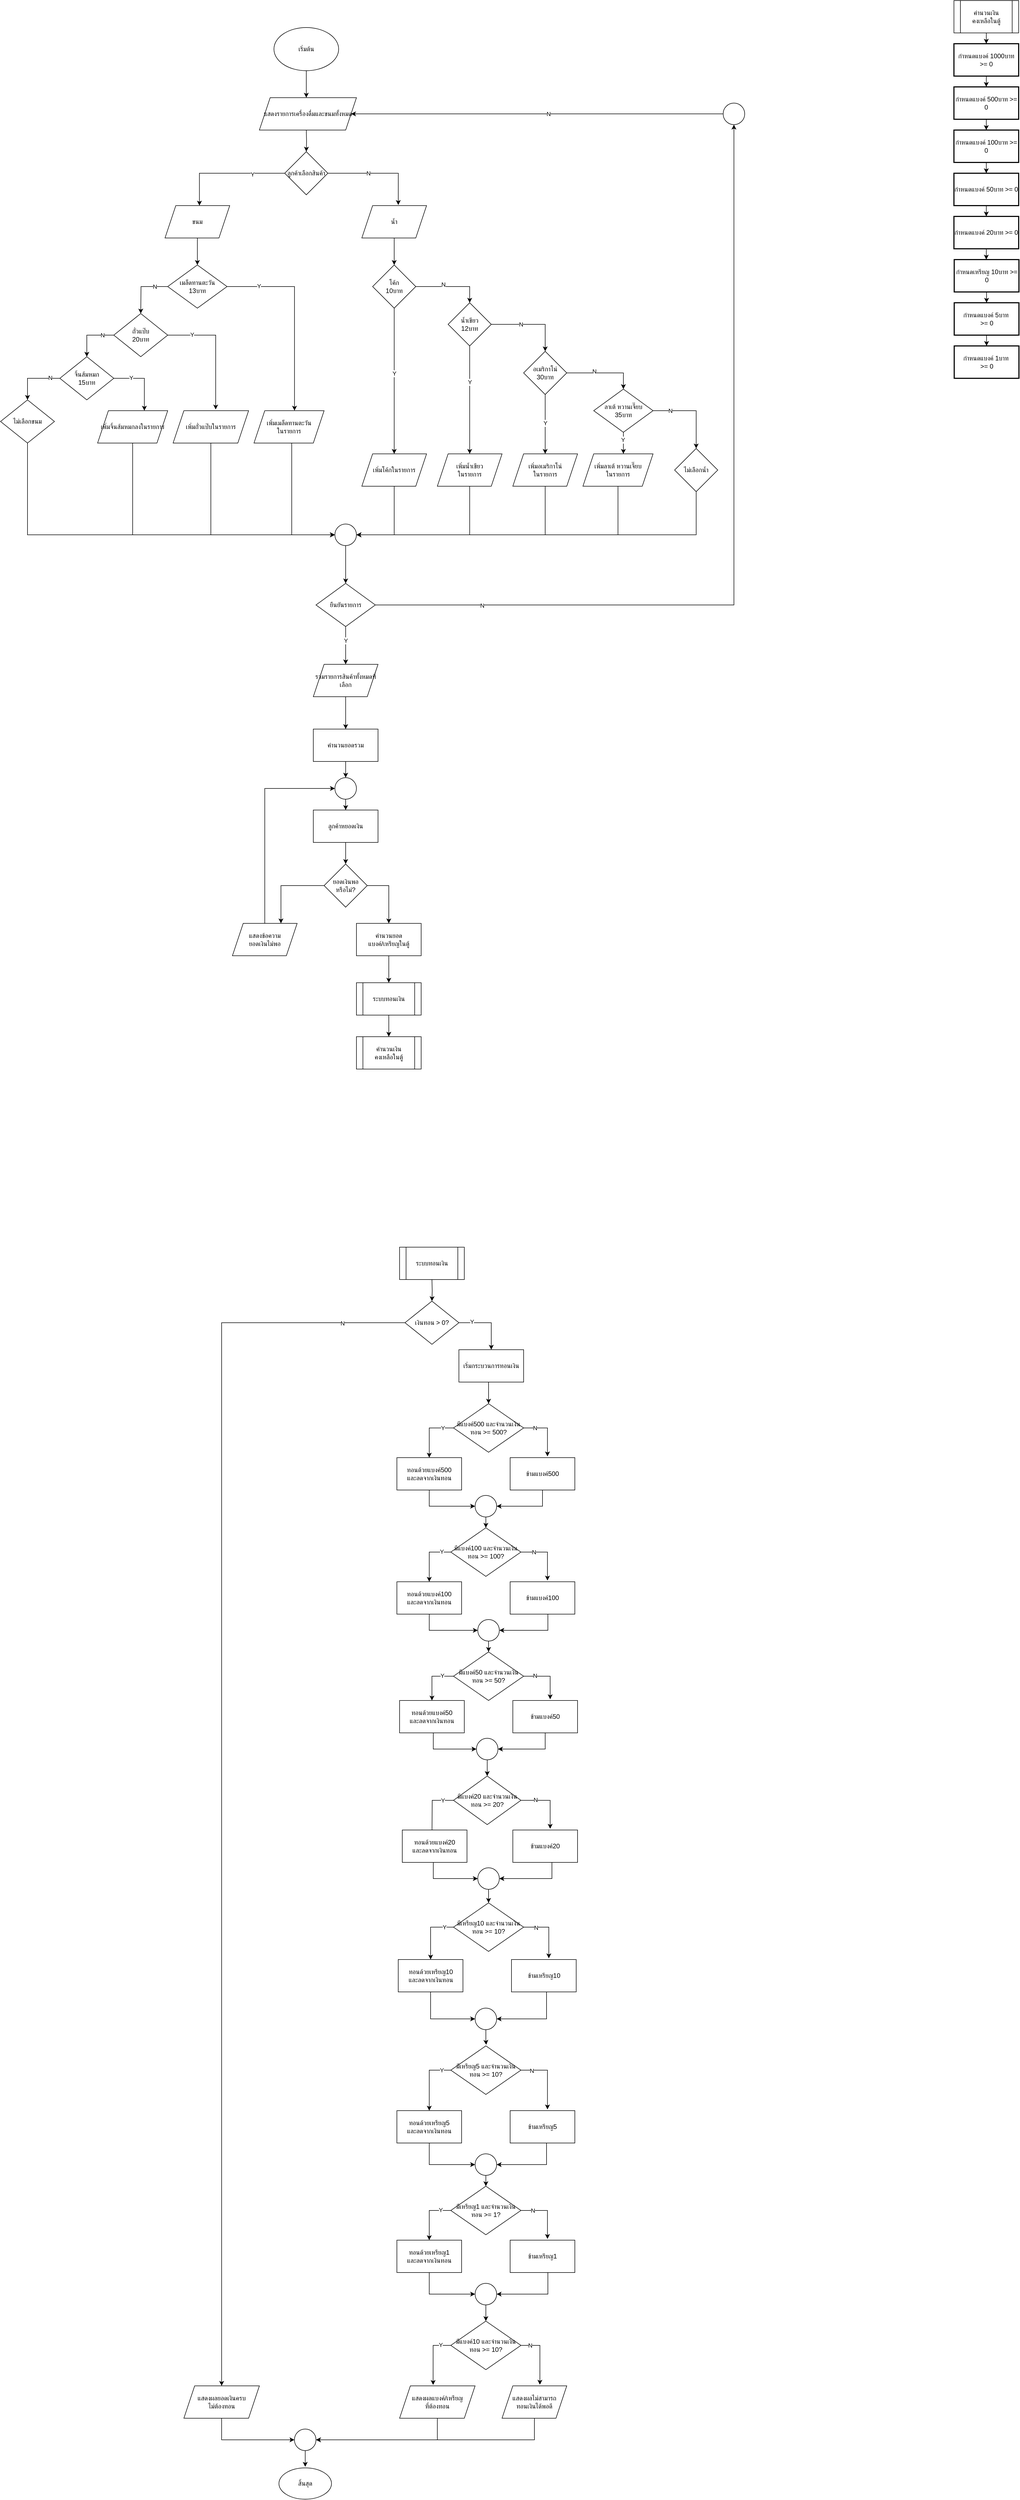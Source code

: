 <mxfile version="28.0.7">
  <diagram name="หน้า-1" id="BBn-lah3EmrRhLNpjfiq">
    <mxGraphModel grid="1" page="1" gridSize="10" guides="1" tooltips="1" connect="1" arrows="1" fold="1" pageScale="1" pageWidth="1654" pageHeight="2336" math="0" shadow="0">
      <root>
        <mxCell id="0" />
        <mxCell id="1" parent="0" />
        <mxCell id="bb5OLBnKLW7aiD87Mwkj-5" style="edgeStyle=orthogonalEdgeStyle;rounded=0;orthogonalLoop=1;jettySize=auto;html=1;entryX=0.5;entryY=0;entryDx=0;entryDy=0;" edge="1" parent="1" source="bb5OLBnKLW7aiD87Mwkj-2">
          <mxGeometry relative="1" as="geometry">
            <mxPoint x="617.0" y="220" as="targetPoint" />
          </mxGeometry>
        </mxCell>
        <mxCell id="bb5OLBnKLW7aiD87Mwkj-2" value="เริ่มต้น" style="ellipse;whiteSpace=wrap;html=1;" vertex="1" parent="1">
          <mxGeometry x="557" y="90" width="120" height="80" as="geometry" />
        </mxCell>
        <mxCell id="bb5OLBnKLW7aiD87Mwkj-7" style="edgeStyle=orthogonalEdgeStyle;rounded=0;orthogonalLoop=1;jettySize=auto;html=1;entryX=0.5;entryY=0;entryDx=0;entryDy=0;" edge="1" parent="1" target="bb5OLBnKLW7aiD87Mwkj-6">
          <mxGeometry relative="1" as="geometry">
            <mxPoint x="617.0" y="280" as="sourcePoint" />
          </mxGeometry>
        </mxCell>
        <mxCell id="bb5OLBnKLW7aiD87Mwkj-6" value="ลูกค้าเลือกสินค้า" style="rhombus;whiteSpace=wrap;html=1;" vertex="1" parent="1">
          <mxGeometry x="577" y="320" width="80" height="80" as="geometry" />
        </mxCell>
        <mxCell id="bb5OLBnKLW7aiD87Mwkj-8" value="แสดงรายการเครื่องดื่มและขนมทั้งหมด" style="shape=parallelogram;perimeter=parallelogramPerimeter;whiteSpace=wrap;html=1;fixedSize=1;" vertex="1" parent="1">
          <mxGeometry x="530" y="220" width="180" height="60" as="geometry" />
        </mxCell>
        <mxCell id="bb5OLBnKLW7aiD87Mwkj-26" style="edgeStyle=orthogonalEdgeStyle;rounded=0;orthogonalLoop=1;jettySize=auto;html=1;entryX=0.5;entryY=0;entryDx=0;entryDy=0;" edge="1" parent="1" source="bb5OLBnKLW7aiD87Mwkj-9" target="bb5OLBnKLW7aiD87Mwkj-13">
          <mxGeometry relative="1" as="geometry" />
        </mxCell>
        <mxCell id="bb5OLBnKLW7aiD87Mwkj-9" value="ขนม" style="shape=parallelogram;perimeter=parallelogramPerimeter;whiteSpace=wrap;html=1;fixedSize=1;" vertex="1" parent="1">
          <mxGeometry x="355" y="420" width="120" height="60" as="geometry" />
        </mxCell>
        <mxCell id="bb5OLBnKLW7aiD87Mwkj-15" style="edgeStyle=orthogonalEdgeStyle;rounded=0;orthogonalLoop=1;jettySize=auto;html=1;exitX=0.5;exitY=1;exitDx=0;exitDy=0;entryX=0.5;entryY=0;entryDx=0;entryDy=0;" edge="1" parent="1" source="bb5OLBnKLW7aiD87Mwkj-10" target="bb5OLBnKLW7aiD87Mwkj-14">
          <mxGeometry relative="1" as="geometry" />
        </mxCell>
        <mxCell id="bb5OLBnKLW7aiD87Mwkj-10" value="น้ำ" style="shape=parallelogram;perimeter=parallelogramPerimeter;whiteSpace=wrap;html=1;fixedSize=1;" vertex="1" parent="1">
          <mxGeometry x="720" y="420" width="120" height="60" as="geometry" />
        </mxCell>
        <mxCell id="bb5OLBnKLW7aiD87Mwkj-11" style="edgeStyle=orthogonalEdgeStyle;rounded=0;orthogonalLoop=1;jettySize=auto;html=1;entryX=0.532;entryY=0;entryDx=0;entryDy=0;entryPerimeter=0;" edge="1" parent="1" source="bb5OLBnKLW7aiD87Mwkj-6" target="bb5OLBnKLW7aiD87Mwkj-9">
          <mxGeometry relative="1" as="geometry" />
        </mxCell>
        <mxCell id="8QcOQN1j0L1BKBZbJRGY-105" value="Y" style="edgeLabel;html=1;align=center;verticalAlign=middle;resizable=0;points=[];" connectable="0" vertex="1" parent="bb5OLBnKLW7aiD87Mwkj-11">
          <mxGeometry x="-0.45" y="2" relative="1" as="geometry">
            <mxPoint as="offset" />
          </mxGeometry>
        </mxCell>
        <mxCell id="bb5OLBnKLW7aiD87Mwkj-12" style="edgeStyle=orthogonalEdgeStyle;rounded=0;orthogonalLoop=1;jettySize=auto;html=1;entryX=0.563;entryY=-0.019;entryDx=0;entryDy=0;entryPerimeter=0;" edge="1" parent="1" source="bb5OLBnKLW7aiD87Mwkj-6" target="bb5OLBnKLW7aiD87Mwkj-10">
          <mxGeometry relative="1" as="geometry" />
        </mxCell>
        <mxCell id="8QcOQN1j0L1BKBZbJRGY-104" value="N" style="edgeLabel;html=1;align=center;verticalAlign=middle;resizable=0;points=[];" connectable="0" vertex="1" parent="bb5OLBnKLW7aiD87Mwkj-12">
          <mxGeometry x="-0.208" relative="1" as="geometry">
            <mxPoint as="offset" />
          </mxGeometry>
        </mxCell>
        <mxCell id="bb5OLBnKLW7aiD87Mwkj-24" style="edgeStyle=orthogonalEdgeStyle;rounded=0;orthogonalLoop=1;jettySize=auto;html=1;" edge="1" parent="1" source="bb5OLBnKLW7aiD87Mwkj-13">
          <mxGeometry relative="1" as="geometry">
            <mxPoint x="310" y="620" as="targetPoint" />
          </mxGeometry>
        </mxCell>
        <mxCell id="8QcOQN1j0L1BKBZbJRGY-122" value="N" style="edgeLabel;html=1;align=center;verticalAlign=middle;resizable=0;points=[];" connectable="0" vertex="1" parent="bb5OLBnKLW7aiD87Mwkj-24">
          <mxGeometry x="-0.51" relative="1" as="geometry">
            <mxPoint as="offset" />
          </mxGeometry>
        </mxCell>
        <mxCell id="bb5OLBnKLW7aiD87Mwkj-13" value="เมล็ดทานตะวัน&lt;div&gt;13บาท&lt;/div&gt;" style="rhombus;whiteSpace=wrap;html=1;" vertex="1" parent="1">
          <mxGeometry x="360" y="530" width="110" height="80" as="geometry" />
        </mxCell>
        <mxCell id="bb5OLBnKLW7aiD87Mwkj-45" style="edgeStyle=orthogonalEdgeStyle;rounded=0;orthogonalLoop=1;jettySize=auto;html=1;entryX=0.5;entryY=0;entryDx=0;entryDy=0;" edge="1" parent="1" source="bb5OLBnKLW7aiD87Mwkj-14" target="bb5OLBnKLW7aiD87Mwkj-42">
          <mxGeometry relative="1" as="geometry">
            <Array as="points">
              <mxPoint x="920" y="570" />
            </Array>
          </mxGeometry>
        </mxCell>
        <mxCell id="8QcOQN1j0L1BKBZbJRGY-103" value="N" style="edgeLabel;html=1;align=center;verticalAlign=middle;resizable=0;points=[];" connectable="0" vertex="1" parent="bb5OLBnKLW7aiD87Mwkj-45">
          <mxGeometry x="-0.213" y="4" relative="1" as="geometry">
            <mxPoint as="offset" />
          </mxGeometry>
        </mxCell>
        <mxCell id="bb5OLBnKLW7aiD87Mwkj-61" style="edgeStyle=orthogonalEdgeStyle;rounded=0;orthogonalLoop=1;jettySize=auto;html=1;entryX=0.5;entryY=0;entryDx=0;entryDy=0;" edge="1" parent="1" source="bb5OLBnKLW7aiD87Mwkj-14" target="bb5OLBnKLW7aiD87Mwkj-51">
          <mxGeometry relative="1" as="geometry" />
        </mxCell>
        <mxCell id="8QcOQN1j0L1BKBZbJRGY-108" value="Y" style="edgeLabel;html=1;align=center;verticalAlign=middle;resizable=0;points=[];" connectable="0" vertex="1" parent="bb5OLBnKLW7aiD87Mwkj-61">
          <mxGeometry x="-0.102" relative="1" as="geometry">
            <mxPoint as="offset" />
          </mxGeometry>
        </mxCell>
        <mxCell id="bb5OLBnKLW7aiD87Mwkj-14" value="โค้ก&lt;div&gt;10บาท&lt;/div&gt;" style="rhombus;whiteSpace=wrap;html=1;" vertex="1" parent="1">
          <mxGeometry x="740" y="530" width="80" height="80" as="geometry" />
        </mxCell>
        <mxCell id="bb5OLBnKLW7aiD87Mwkj-25" style="edgeStyle=orthogonalEdgeStyle;rounded=0;orthogonalLoop=1;jettySize=auto;html=1;exitX=0;exitY=0.5;exitDx=0;exitDy=0;entryX=0.5;entryY=0;entryDx=0;entryDy=0;" edge="1" parent="1" source="bb5OLBnKLW7aiD87Mwkj-18" target="bb5OLBnKLW7aiD87Mwkj-23">
          <mxGeometry relative="1" as="geometry" />
        </mxCell>
        <mxCell id="8QcOQN1j0L1BKBZbJRGY-121" value="N" style="edgeLabel;html=1;align=center;verticalAlign=middle;resizable=0;points=[];" connectable="0" vertex="1" parent="bb5OLBnKLW7aiD87Mwkj-25">
          <mxGeometry x="-0.519" relative="1" as="geometry">
            <mxPoint as="offset" />
          </mxGeometry>
        </mxCell>
        <mxCell id="bb5OLBnKLW7aiD87Mwkj-18" value="ถั่วแป๊บ&lt;div&gt;20บาท&lt;/div&gt;" style="rhombus;whiteSpace=wrap;html=1;" vertex="1" parent="1">
          <mxGeometry x="260" y="620" width="100" height="80" as="geometry" />
        </mxCell>
        <mxCell id="bb5OLBnKLW7aiD87Mwkj-28" style="edgeStyle=orthogonalEdgeStyle;rounded=0;orthogonalLoop=1;jettySize=auto;html=1;entryX=0.5;entryY=0;entryDx=0;entryDy=0;" edge="1" parent="1" source="bb5OLBnKLW7aiD87Mwkj-23">
          <mxGeometry relative="1" as="geometry">
            <mxPoint x="100" y="780" as="targetPoint" />
            <Array as="points">
              <mxPoint x="100" y="740" />
            </Array>
          </mxGeometry>
        </mxCell>
        <mxCell id="8QcOQN1j0L1BKBZbJRGY-123" value="N" style="edgeLabel;html=1;align=center;verticalAlign=middle;resizable=0;points=[];" connectable="0" vertex="1" parent="bb5OLBnKLW7aiD87Mwkj-28">
          <mxGeometry x="-0.636" y="-1" relative="1" as="geometry">
            <mxPoint as="offset" />
          </mxGeometry>
        </mxCell>
        <mxCell id="bb5OLBnKLW7aiD87Mwkj-23" value="จิ้นส้มหมก&lt;div&gt;15บาท&lt;/div&gt;" style="rhombus;whiteSpace=wrap;html=1;" vertex="1" parent="1">
          <mxGeometry x="160" y="700" width="100" height="80" as="geometry" />
        </mxCell>
        <mxCell id="bb5OLBnKLW7aiD87Mwkj-83" style="edgeStyle=orthogonalEdgeStyle;rounded=0;orthogonalLoop=1;jettySize=auto;html=1;entryX=0;entryY=0.5;entryDx=0;entryDy=0;" edge="1" parent="1" target="bb5OLBnKLW7aiD87Mwkj-66">
          <mxGeometry relative="1" as="geometry">
            <mxPoint x="100" y="860" as="sourcePoint" />
            <Array as="points">
              <mxPoint x="100" y="1030" />
            </Array>
          </mxGeometry>
        </mxCell>
        <mxCell id="bb5OLBnKLW7aiD87Mwkj-27" value="ไม่เลือกขนม" style="rhombus;whiteSpace=wrap;html=1;" vertex="1" parent="1">
          <mxGeometry x="50" y="780" width="100" height="80" as="geometry" />
        </mxCell>
        <mxCell id="bb5OLBnKLW7aiD87Mwkj-79" style="edgeStyle=orthogonalEdgeStyle;rounded=0;orthogonalLoop=1;jettySize=auto;html=1;entryX=0;entryY=0.5;entryDx=0;entryDy=0;" edge="1" parent="1" source="bb5OLBnKLW7aiD87Mwkj-29" target="bb5OLBnKLW7aiD87Mwkj-66">
          <mxGeometry relative="1" as="geometry">
            <Array as="points">
              <mxPoint x="295" y="1030" />
            </Array>
          </mxGeometry>
        </mxCell>
        <mxCell id="bb5OLBnKLW7aiD87Mwkj-29" value="เพิ่มจิ้นส้มหมกลงในรายการ" style="shape=parallelogram;perimeter=parallelogramPerimeter;whiteSpace=wrap;html=1;fixedSize=1;" vertex="1" parent="1">
          <mxGeometry x="230" y="800" width="130" height="60" as="geometry" />
        </mxCell>
        <mxCell id="bb5OLBnKLW7aiD87Mwkj-30" style="edgeStyle=orthogonalEdgeStyle;rounded=0;orthogonalLoop=1;jettySize=auto;html=1;exitX=1;exitY=0.5;exitDx=0;exitDy=0;entryX=0.667;entryY=0;entryDx=0;entryDy=0;entryPerimeter=0;" edge="1" parent="1" source="bb5OLBnKLW7aiD87Mwkj-23" target="bb5OLBnKLW7aiD87Mwkj-29">
          <mxGeometry relative="1" as="geometry" />
        </mxCell>
        <mxCell id="8QcOQN1j0L1BKBZbJRGY-120" value="Y" style="edgeLabel;html=1;align=center;verticalAlign=middle;resizable=0;points=[];" connectable="0" vertex="1" parent="bb5OLBnKLW7aiD87Mwkj-30">
          <mxGeometry x="-0.464" y="1" relative="1" as="geometry">
            <mxPoint as="offset" />
          </mxGeometry>
        </mxCell>
        <mxCell id="bb5OLBnKLW7aiD87Mwkj-80" style="edgeStyle=orthogonalEdgeStyle;rounded=0;orthogonalLoop=1;jettySize=auto;html=1;entryX=0;entryY=0.5;entryDx=0;entryDy=0;" edge="1" parent="1" source="bb5OLBnKLW7aiD87Mwkj-31" target="bb5OLBnKLW7aiD87Mwkj-66">
          <mxGeometry relative="1" as="geometry">
            <Array as="points">
              <mxPoint x="440" y="1030" />
            </Array>
          </mxGeometry>
        </mxCell>
        <mxCell id="bb5OLBnKLW7aiD87Mwkj-31" value="เพิ่มถั่วแป๊บในรายการ" style="shape=parallelogram;perimeter=parallelogramPerimeter;whiteSpace=wrap;html=1;fixedSize=1;" vertex="1" parent="1">
          <mxGeometry x="370" y="800" width="140" height="60" as="geometry" />
        </mxCell>
        <mxCell id="bb5OLBnKLW7aiD87Mwkj-32" style="edgeStyle=orthogonalEdgeStyle;rounded=0;orthogonalLoop=1;jettySize=auto;html=1;exitX=1;exitY=0.5;exitDx=0;exitDy=0;entryX=0.564;entryY=-0.037;entryDx=0;entryDy=0;entryPerimeter=0;" edge="1" parent="1" source="bb5OLBnKLW7aiD87Mwkj-18" target="bb5OLBnKLW7aiD87Mwkj-31">
          <mxGeometry relative="1" as="geometry" />
        </mxCell>
        <mxCell id="8QcOQN1j0L1BKBZbJRGY-119" value="Y" style="edgeLabel;html=1;align=center;verticalAlign=middle;resizable=0;points=[];" connectable="0" vertex="1" parent="bb5OLBnKLW7aiD87Mwkj-32">
          <mxGeometry x="-0.603" y="1" relative="1" as="geometry">
            <mxPoint as="offset" />
          </mxGeometry>
        </mxCell>
        <mxCell id="bb5OLBnKLW7aiD87Mwkj-82" style="edgeStyle=orthogonalEdgeStyle;rounded=0;orthogonalLoop=1;jettySize=auto;html=1;entryX=0;entryY=0.5;entryDx=0;entryDy=0;" edge="1" parent="1" source="bb5OLBnKLW7aiD87Mwkj-33" target="bb5OLBnKLW7aiD87Mwkj-66">
          <mxGeometry relative="1" as="geometry">
            <Array as="points">
              <mxPoint x="590" y="1030" />
            </Array>
          </mxGeometry>
        </mxCell>
        <mxCell id="bb5OLBnKLW7aiD87Mwkj-33" value="เพิ่มเมล็ดทานตะวัน&lt;div&gt;ในรายการ&lt;/div&gt;" style="shape=parallelogram;perimeter=parallelogramPerimeter;whiteSpace=wrap;html=1;fixedSize=1;" vertex="1" parent="1">
          <mxGeometry x="520" y="800" width="130" height="60" as="geometry" />
        </mxCell>
        <mxCell id="bb5OLBnKLW7aiD87Mwkj-34" style="edgeStyle=orthogonalEdgeStyle;rounded=0;orthogonalLoop=1;jettySize=auto;html=1;exitX=1;exitY=0.5;exitDx=0;exitDy=0;entryX=0.578;entryY=-0.002;entryDx=0;entryDy=0;entryPerimeter=0;" edge="1" parent="1" source="bb5OLBnKLW7aiD87Mwkj-13" target="bb5OLBnKLW7aiD87Mwkj-33">
          <mxGeometry relative="1" as="geometry" />
        </mxCell>
        <mxCell id="8QcOQN1j0L1BKBZbJRGY-118" value="Y" style="edgeLabel;html=1;align=center;verticalAlign=middle;resizable=0;points=[];" connectable="0" vertex="1" parent="bb5OLBnKLW7aiD87Mwkj-34">
          <mxGeometry x="-0.671" y="1" relative="1" as="geometry">
            <mxPoint as="offset" />
          </mxGeometry>
        </mxCell>
        <mxCell id="bb5OLBnKLW7aiD87Mwkj-100" style="edgeStyle=orthogonalEdgeStyle;rounded=0;orthogonalLoop=1;jettySize=auto;html=1;entryX=0.5;entryY=0;entryDx=0;entryDy=0;" edge="1" parent="1" source="bb5OLBnKLW7aiD87Mwkj-36" target="bb5OLBnKLW7aiD87Mwkj-99">
          <mxGeometry relative="1" as="geometry" />
        </mxCell>
        <mxCell id="bb5OLBnKLW7aiD87Mwkj-36" value="รวมรายการสินค้าทั้งหมดที่เลือก" style="shape=parallelogram;perimeter=parallelogramPerimeter;whiteSpace=wrap;html=1;fixedSize=1;" vertex="1" parent="1">
          <mxGeometry x="630" y="1270" width="120" height="60" as="geometry" />
        </mxCell>
        <mxCell id="bb5OLBnKLW7aiD87Mwkj-39" style="edgeStyle=orthogonalEdgeStyle;rounded=0;orthogonalLoop=1;jettySize=auto;html=1;entryX=0.5;entryY=0;entryDx=0;entryDy=0;" edge="1" parent="1" source="bb5OLBnKLW7aiD87Mwkj-37" target="bb5OLBnKLW7aiD87Mwkj-36">
          <mxGeometry relative="1" as="geometry" />
        </mxCell>
        <mxCell id="8QcOQN1j0L1BKBZbJRGY-115" value="Y" style="edgeLabel;html=1;align=center;verticalAlign=middle;resizable=0;points=[];" connectable="0" vertex="1" parent="bb5OLBnKLW7aiD87Mwkj-39">
          <mxGeometry x="-0.276" relative="1" as="geometry">
            <mxPoint as="offset" />
          </mxGeometry>
        </mxCell>
        <mxCell id="bb5OLBnKLW7aiD87Mwkj-95" style="edgeStyle=orthogonalEdgeStyle;rounded=0;orthogonalLoop=1;jettySize=auto;html=1;exitX=1;exitY=0.5;exitDx=0;exitDy=0;entryX=0.5;entryY=1;entryDx=0;entryDy=0;" edge="1" parent="1" source="bb5OLBnKLW7aiD87Mwkj-37" target="bb5OLBnKLW7aiD87Mwkj-94">
          <mxGeometry relative="1" as="geometry" />
        </mxCell>
        <mxCell id="8QcOQN1j0L1BKBZbJRGY-113" value="N" style="edgeLabel;html=1;align=center;verticalAlign=middle;resizable=0;points=[];" connectable="0" vertex="1" parent="bb5OLBnKLW7aiD87Mwkj-95">
          <mxGeometry x="-0.746" y="-1" relative="1" as="geometry">
            <mxPoint as="offset" />
          </mxGeometry>
        </mxCell>
        <mxCell id="bb5OLBnKLW7aiD87Mwkj-37" value="ยืนยันรายการ" style="rhombus;whiteSpace=wrap;html=1;" vertex="1" parent="1">
          <mxGeometry x="635" y="1120" width="110" height="80" as="geometry" />
        </mxCell>
        <mxCell id="bb5OLBnKLW7aiD87Mwkj-46" style="edgeStyle=orthogonalEdgeStyle;rounded=0;orthogonalLoop=1;jettySize=auto;html=1;exitX=1;exitY=0.5;exitDx=0;exitDy=0;entryX=0.5;entryY=0;entryDx=0;entryDy=0;" edge="1" parent="1" source="bb5OLBnKLW7aiD87Mwkj-42" target="bb5OLBnKLW7aiD87Mwkj-43">
          <mxGeometry relative="1" as="geometry" />
        </mxCell>
        <mxCell id="8QcOQN1j0L1BKBZbJRGY-102" value="N" style="edgeLabel;html=1;align=center;verticalAlign=middle;resizable=0;points=[];" connectable="0" vertex="1" parent="bb5OLBnKLW7aiD87Mwkj-46">
          <mxGeometry x="-0.273" relative="1" as="geometry">
            <mxPoint as="offset" />
          </mxGeometry>
        </mxCell>
        <mxCell id="bb5OLBnKLW7aiD87Mwkj-63" style="edgeStyle=orthogonalEdgeStyle;rounded=0;orthogonalLoop=1;jettySize=auto;html=1;entryX=0.5;entryY=0;entryDx=0;entryDy=0;" edge="1" parent="1" source="bb5OLBnKLW7aiD87Mwkj-42" target="bb5OLBnKLW7aiD87Mwkj-52">
          <mxGeometry relative="1" as="geometry" />
        </mxCell>
        <mxCell id="8QcOQN1j0L1BKBZbJRGY-109" value="Y" style="edgeLabel;html=1;align=center;verticalAlign=middle;resizable=0;points=[];" connectable="0" vertex="1" parent="bb5OLBnKLW7aiD87Mwkj-63">
          <mxGeometry x="-0.33" relative="1" as="geometry">
            <mxPoint as="offset" />
          </mxGeometry>
        </mxCell>
        <mxCell id="bb5OLBnKLW7aiD87Mwkj-42" value="น้ำเขียว&lt;div&gt;12บาท&lt;/div&gt;" style="rhombus;whiteSpace=wrap;html=1;" vertex="1" parent="1">
          <mxGeometry x="880" y="600" width="80" height="80" as="geometry" />
        </mxCell>
        <mxCell id="bb5OLBnKLW7aiD87Mwkj-47" style="edgeStyle=orthogonalEdgeStyle;rounded=0;orthogonalLoop=1;jettySize=auto;html=1;exitX=1;exitY=0.5;exitDx=0;exitDy=0;entryX=0.5;entryY=0;entryDx=0;entryDy=0;" edge="1" parent="1" source="bb5OLBnKLW7aiD87Mwkj-43" target="bb5OLBnKLW7aiD87Mwkj-44">
          <mxGeometry relative="1" as="geometry" />
        </mxCell>
        <mxCell id="8QcOQN1j0L1BKBZbJRGY-100" value="N" style="edgeLabel;html=1;align=center;verticalAlign=middle;resizable=0;points=[];" connectable="0" vertex="1" parent="bb5OLBnKLW7aiD87Mwkj-47">
          <mxGeometry x="-0.242" y="3" relative="1" as="geometry">
            <mxPoint as="offset" />
          </mxGeometry>
        </mxCell>
        <mxCell id="bb5OLBnKLW7aiD87Mwkj-64" style="edgeStyle=orthogonalEdgeStyle;rounded=0;orthogonalLoop=1;jettySize=auto;html=1;entryX=0.5;entryY=0;entryDx=0;entryDy=0;" edge="1" parent="1" source="bb5OLBnKLW7aiD87Mwkj-43" target="bb5OLBnKLW7aiD87Mwkj-53">
          <mxGeometry relative="1" as="geometry" />
        </mxCell>
        <mxCell id="8QcOQN1j0L1BKBZbJRGY-111" value="Y" style="edgeLabel;html=1;align=center;verticalAlign=middle;resizable=0;points=[];" connectable="0" vertex="1" parent="bb5OLBnKLW7aiD87Mwkj-64">
          <mxGeometry x="-0.039" relative="1" as="geometry">
            <mxPoint as="offset" />
          </mxGeometry>
        </mxCell>
        <mxCell id="bb5OLBnKLW7aiD87Mwkj-43" value="อเมริกาโน่&lt;div&gt;30บาท&lt;/div&gt;" style="rhombus;whiteSpace=wrap;html=1;" vertex="1" parent="1">
          <mxGeometry x="1020" y="690" width="80" height="80" as="geometry" />
        </mxCell>
        <mxCell id="bb5OLBnKLW7aiD87Mwkj-50" style="edgeStyle=orthogonalEdgeStyle;rounded=0;orthogonalLoop=1;jettySize=auto;html=1;entryX=0.5;entryY=0;entryDx=0;entryDy=0;" edge="1" parent="1" source="bb5OLBnKLW7aiD87Mwkj-44" target="bb5OLBnKLW7aiD87Mwkj-49">
          <mxGeometry relative="1" as="geometry" />
        </mxCell>
        <mxCell id="8QcOQN1j0L1BKBZbJRGY-101" value="N" style="edgeLabel;html=1;align=center;verticalAlign=middle;resizable=0;points=[];" connectable="0" vertex="1" parent="bb5OLBnKLW7aiD87Mwkj-50">
          <mxGeometry x="-0.573" relative="1" as="geometry">
            <mxPoint as="offset" />
          </mxGeometry>
        </mxCell>
        <mxCell id="bb5OLBnKLW7aiD87Mwkj-44" value="ลาเต้ หวานเจี๊ยบ&lt;div&gt;35บาท&lt;/div&gt;" style="rhombus;whiteSpace=wrap;html=1;" vertex="1" parent="1">
          <mxGeometry x="1150" y="760" width="110" height="80" as="geometry" />
        </mxCell>
        <mxCell id="bb5OLBnKLW7aiD87Mwkj-92" style="edgeStyle=orthogonalEdgeStyle;rounded=0;orthogonalLoop=1;jettySize=auto;html=1;entryX=1;entryY=0.5;entryDx=0;entryDy=0;" edge="1" parent="1" source="bb5OLBnKLW7aiD87Mwkj-49" target="bb5OLBnKLW7aiD87Mwkj-66">
          <mxGeometry relative="1" as="geometry">
            <Array as="points">
              <mxPoint x="1340" y="1030" />
            </Array>
          </mxGeometry>
        </mxCell>
        <mxCell id="bb5OLBnKLW7aiD87Mwkj-49" value="ไม่เลือกน้ำ" style="rhombus;whiteSpace=wrap;html=1;" vertex="1" parent="1">
          <mxGeometry x="1300" y="870" width="80" height="80" as="geometry" />
        </mxCell>
        <mxCell id="bb5OLBnKLW7aiD87Mwkj-89" style="edgeStyle=orthogonalEdgeStyle;rounded=0;orthogonalLoop=1;jettySize=auto;html=1;entryX=1;entryY=0.5;entryDx=0;entryDy=0;" edge="1" parent="1" source="bb5OLBnKLW7aiD87Mwkj-51" target="bb5OLBnKLW7aiD87Mwkj-66">
          <mxGeometry relative="1" as="geometry">
            <Array as="points">
              <mxPoint x="780" y="1030" />
            </Array>
          </mxGeometry>
        </mxCell>
        <mxCell id="bb5OLBnKLW7aiD87Mwkj-51" value="เพิ่มโค้กในรายการ" style="shape=parallelogram;perimeter=parallelogramPerimeter;whiteSpace=wrap;html=1;fixedSize=1;" vertex="1" parent="1">
          <mxGeometry x="720" y="880" width="120" height="60" as="geometry" />
        </mxCell>
        <mxCell id="bb5OLBnKLW7aiD87Mwkj-90" style="edgeStyle=orthogonalEdgeStyle;rounded=0;orthogonalLoop=1;jettySize=auto;html=1;entryX=1;entryY=0.5;entryDx=0;entryDy=0;" edge="1" parent="1" source="bb5OLBnKLW7aiD87Mwkj-52" target="bb5OLBnKLW7aiD87Mwkj-66">
          <mxGeometry relative="1" as="geometry">
            <Array as="points">
              <mxPoint x="920" y="1030" />
            </Array>
          </mxGeometry>
        </mxCell>
        <mxCell id="bb5OLBnKLW7aiD87Mwkj-52" value="เพิ่มน้ำเขียว&lt;div&gt;ในรายการ&lt;/div&gt;" style="shape=parallelogram;perimeter=parallelogramPerimeter;whiteSpace=wrap;html=1;fixedSize=1;" vertex="1" parent="1">
          <mxGeometry x="860" y="880" width="120" height="60" as="geometry" />
        </mxCell>
        <mxCell id="bb5OLBnKLW7aiD87Mwkj-91" style="edgeStyle=orthogonalEdgeStyle;rounded=0;orthogonalLoop=1;jettySize=auto;html=1;entryX=1;entryY=0.5;entryDx=0;entryDy=0;" edge="1" parent="1" source="bb5OLBnKLW7aiD87Mwkj-53" target="bb5OLBnKLW7aiD87Mwkj-66">
          <mxGeometry relative="1" as="geometry">
            <Array as="points">
              <mxPoint x="1060" y="1030" />
            </Array>
          </mxGeometry>
        </mxCell>
        <mxCell id="bb5OLBnKLW7aiD87Mwkj-53" value="เพิ่มอเมริกาโน่&lt;div&gt;ในรายการ&lt;/div&gt;" style="shape=parallelogram;perimeter=parallelogramPerimeter;whiteSpace=wrap;html=1;fixedSize=1;" vertex="1" parent="1">
          <mxGeometry x="1000" y="880" width="120" height="60" as="geometry" />
        </mxCell>
        <mxCell id="bb5OLBnKLW7aiD87Mwkj-87" style="edgeStyle=orthogonalEdgeStyle;rounded=0;orthogonalLoop=1;jettySize=auto;html=1;entryX=1;entryY=0.5;entryDx=0;entryDy=0;" edge="1" parent="1" source="bb5OLBnKLW7aiD87Mwkj-54" target="bb5OLBnKLW7aiD87Mwkj-66">
          <mxGeometry relative="1" as="geometry">
            <Array as="points">
              <mxPoint x="1195" y="1030" />
            </Array>
          </mxGeometry>
        </mxCell>
        <mxCell id="bb5OLBnKLW7aiD87Mwkj-54" value="เพิ่มลาเต้ หวานเจี๊ยบ&lt;div&gt;ในรายการ&lt;/div&gt;" style="shape=parallelogram;perimeter=parallelogramPerimeter;whiteSpace=wrap;html=1;fixedSize=1;" vertex="1" parent="1">
          <mxGeometry x="1130" y="880" width="130" height="60" as="geometry" />
        </mxCell>
        <mxCell id="bb5OLBnKLW7aiD87Mwkj-65" style="edgeStyle=orthogonalEdgeStyle;rounded=0;orthogonalLoop=1;jettySize=auto;html=1;entryX=0.577;entryY=0;entryDx=0;entryDy=0;entryPerimeter=0;" edge="1" parent="1" source="bb5OLBnKLW7aiD87Mwkj-44" target="bb5OLBnKLW7aiD87Mwkj-54">
          <mxGeometry relative="1" as="geometry" />
        </mxCell>
        <mxCell id="8QcOQN1j0L1BKBZbJRGY-112" value="Y" style="edgeLabel;html=1;align=center;verticalAlign=middle;resizable=0;points=[];" connectable="0" vertex="1" parent="bb5OLBnKLW7aiD87Mwkj-65">
          <mxGeometry x="-0.316" y="-1" relative="1" as="geometry">
            <mxPoint as="offset" />
          </mxGeometry>
        </mxCell>
        <mxCell id="bb5OLBnKLW7aiD87Mwkj-93" style="edgeStyle=orthogonalEdgeStyle;rounded=0;orthogonalLoop=1;jettySize=auto;html=1;entryX=0.5;entryY=0;entryDx=0;entryDy=0;" edge="1" parent="1" source="bb5OLBnKLW7aiD87Mwkj-66" target="bb5OLBnKLW7aiD87Mwkj-37">
          <mxGeometry relative="1" as="geometry" />
        </mxCell>
        <mxCell id="bb5OLBnKLW7aiD87Mwkj-66" value="" style="ellipse;whiteSpace=wrap;html=1;aspect=fixed;" vertex="1" parent="1">
          <mxGeometry x="670" y="1010" width="40" height="40" as="geometry" />
        </mxCell>
        <mxCell id="bb5OLBnKLW7aiD87Mwkj-96" style="edgeStyle=orthogonalEdgeStyle;rounded=0;orthogonalLoop=1;jettySize=auto;html=1;" edge="1" parent="1" source="bb5OLBnKLW7aiD87Mwkj-94" target="bb5OLBnKLW7aiD87Mwkj-8">
          <mxGeometry relative="1" as="geometry" />
        </mxCell>
        <mxCell id="8QcOQN1j0L1BKBZbJRGY-116" value="N" style="edgeLabel;html=1;align=center;verticalAlign=middle;resizable=0;points=[];" connectable="0" vertex="1" parent="bb5OLBnKLW7aiD87Mwkj-96">
          <mxGeometry x="-0.061" relative="1" as="geometry">
            <mxPoint as="offset" />
          </mxGeometry>
        </mxCell>
        <mxCell id="bb5OLBnKLW7aiD87Mwkj-94" value="" style="ellipse;whiteSpace=wrap;html=1;aspect=fixed;" vertex="1" parent="1">
          <mxGeometry x="1390" y="230" width="40" height="40" as="geometry" />
        </mxCell>
        <mxCell id="bb5OLBnKLW7aiD87Mwkj-108" style="edgeStyle=orthogonalEdgeStyle;rounded=0;orthogonalLoop=1;jettySize=auto;html=1;entryX=0.5;entryY=0;entryDx=0;entryDy=0;" edge="1" parent="1" source="bb5OLBnKLW7aiD87Mwkj-99" target="bb5OLBnKLW7aiD87Mwkj-107">
          <mxGeometry relative="1" as="geometry" />
        </mxCell>
        <mxCell id="bb5OLBnKLW7aiD87Mwkj-99" value="คำนวนยอดรวม" style="rounded=0;whiteSpace=wrap;html=1;" vertex="1" parent="1">
          <mxGeometry x="630" y="1390" width="120" height="60" as="geometry" />
        </mxCell>
        <mxCell id="bb5OLBnKLW7aiD87Mwkj-112" style="edgeStyle=orthogonalEdgeStyle;rounded=0;orthogonalLoop=1;jettySize=auto;html=1;entryX=0.5;entryY=0;entryDx=0;entryDy=0;" edge="1" parent="1" source="bb5OLBnKLW7aiD87Mwkj-101" target="bb5OLBnKLW7aiD87Mwkj-104">
          <mxGeometry relative="1" as="geometry" />
        </mxCell>
        <mxCell id="bb5OLBnKLW7aiD87Mwkj-101" value="ลูกค้าหยอดเงิน" style="rounded=0;whiteSpace=wrap;html=1;" vertex="1" parent="1">
          <mxGeometry x="630" y="1540" width="120" height="60" as="geometry" />
        </mxCell>
        <mxCell id="bb5OLBnKLW7aiD87Mwkj-110" style="edgeStyle=orthogonalEdgeStyle;rounded=0;orthogonalLoop=1;jettySize=auto;html=1;entryX=0;entryY=0.5;entryDx=0;entryDy=0;" edge="1" parent="1" source="bb5OLBnKLW7aiD87Mwkj-103" target="bb5OLBnKLW7aiD87Mwkj-107">
          <mxGeometry relative="1" as="geometry">
            <Array as="points">
              <mxPoint x="540" y="1500" />
            </Array>
          </mxGeometry>
        </mxCell>
        <mxCell id="bb5OLBnKLW7aiD87Mwkj-103" value="แสดงข้อความ&lt;div&gt;ยอดเงินไม่พอ&lt;/div&gt;" style="shape=parallelogram;perimeter=parallelogramPerimeter;whiteSpace=wrap;html=1;fixedSize=1;" vertex="1" parent="1">
          <mxGeometry x="480" y="1750" width="120" height="60" as="geometry" />
        </mxCell>
        <mxCell id="bb5OLBnKLW7aiD87Mwkj-106" style="edgeStyle=orthogonalEdgeStyle;rounded=0;orthogonalLoop=1;jettySize=auto;html=1;entryX=0.75;entryY=0;entryDx=0;entryDy=0;" edge="1" parent="1" source="bb5OLBnKLW7aiD87Mwkj-104" target="bb5OLBnKLW7aiD87Mwkj-103">
          <mxGeometry relative="1" as="geometry" />
        </mxCell>
        <mxCell id="bb5OLBnKLW7aiD87Mwkj-114" style="edgeStyle=orthogonalEdgeStyle;rounded=0;orthogonalLoop=1;jettySize=auto;html=1;entryX=0.5;entryY=0;entryDx=0;entryDy=0;" edge="1" parent="1" source="bb5OLBnKLW7aiD87Mwkj-104" target="bb5OLBnKLW7aiD87Mwkj-113">
          <mxGeometry relative="1" as="geometry">
            <Array as="points">
              <mxPoint x="770" y="1680" />
            </Array>
          </mxGeometry>
        </mxCell>
        <mxCell id="bb5OLBnKLW7aiD87Mwkj-104" value="ยอดเงินพอ&lt;div&gt;หรือไม่?&lt;/div&gt;" style="rhombus;whiteSpace=wrap;html=1;" vertex="1" parent="1">
          <mxGeometry x="650" y="1640" width="80" height="80" as="geometry" />
        </mxCell>
        <mxCell id="bb5OLBnKLW7aiD87Mwkj-109" style="edgeStyle=orthogonalEdgeStyle;rounded=0;orthogonalLoop=1;jettySize=auto;html=1;entryX=0.5;entryY=0;entryDx=0;entryDy=0;" edge="1" parent="1" source="bb5OLBnKLW7aiD87Mwkj-107" target="bb5OLBnKLW7aiD87Mwkj-101">
          <mxGeometry relative="1" as="geometry" />
        </mxCell>
        <mxCell id="bb5OLBnKLW7aiD87Mwkj-107" value="" style="ellipse;whiteSpace=wrap;html=1;aspect=fixed;" vertex="1" parent="1">
          <mxGeometry x="670" y="1480" width="40" height="40" as="geometry" />
        </mxCell>
        <mxCell id="8QcOQN1j0L1BKBZbJRGY-217" style="edgeStyle=orthogonalEdgeStyle;rounded=0;orthogonalLoop=1;jettySize=auto;html=1;entryX=0.5;entryY=0;entryDx=0;entryDy=0;" edge="1" parent="1" source="bb5OLBnKLW7aiD87Mwkj-113">
          <mxGeometry relative="1" as="geometry">
            <mxPoint x="770" y="1860" as="targetPoint" />
          </mxGeometry>
        </mxCell>
        <mxCell id="bb5OLBnKLW7aiD87Mwkj-113" value="คำนวนยอด&lt;div&gt;แบงค์/เหรียญในตู้&lt;/div&gt;" style="rounded=0;whiteSpace=wrap;html=1;" vertex="1" parent="1">
          <mxGeometry x="710" y="1750" width="120" height="60" as="geometry" />
        </mxCell>
        <mxCell id="8QcOQN1j0L1BKBZbJRGY-92" style="edgeStyle=orthogonalEdgeStyle;rounded=0;orthogonalLoop=1;jettySize=auto;html=1;entryX=0.5;entryY=0;entryDx=0;entryDy=0;" edge="1" parent="1" source="8QcOQN1j0L1BKBZbJRGY-73" target="8QcOQN1j0L1BKBZbJRGY-79">
          <mxGeometry relative="1" as="geometry">
            <Array as="points">
              <mxPoint x="960" y="2490" />
            </Array>
          </mxGeometry>
        </mxCell>
        <mxCell id="8QcOQN1j0L1BKBZbJRGY-229" value="Y" style="edgeLabel;html=1;align=center;verticalAlign=middle;resizable=0;points=[];" connectable="0" vertex="1" parent="8QcOQN1j0L1BKBZbJRGY-92">
          <mxGeometry x="-0.576" y="2" relative="1" as="geometry">
            <mxPoint as="offset" />
          </mxGeometry>
        </mxCell>
        <mxCell id="8QcOQN1j0L1BKBZbJRGY-265" style="edgeStyle=orthogonalEdgeStyle;rounded=0;orthogonalLoop=1;jettySize=auto;html=1;entryX=0.5;entryY=0;entryDx=0;entryDy=0;" edge="1" parent="1" source="8QcOQN1j0L1BKBZbJRGY-73" target="8QcOQN1j0L1BKBZbJRGY-195">
          <mxGeometry relative="1" as="geometry" />
        </mxCell>
        <mxCell id="8QcOQN1j0L1BKBZbJRGY-267" value="N" style="edgeLabel;html=1;align=center;verticalAlign=middle;resizable=0;points=[];" connectable="0" vertex="1" parent="8QcOQN1j0L1BKBZbJRGY-265">
          <mxGeometry x="-0.899" y="1" relative="1" as="geometry">
            <mxPoint as="offset" />
          </mxGeometry>
        </mxCell>
        <mxCell id="8QcOQN1j0L1BKBZbJRGY-73" value="เงินทอน &amp;gt; 0?" style="rhombus;whiteSpace=wrap;html=1;" vertex="1" parent="1">
          <mxGeometry x="800" y="2450" width="100" height="80" as="geometry" />
        </mxCell>
        <mxCell id="8QcOQN1j0L1BKBZbJRGY-232" style="edgeStyle=orthogonalEdgeStyle;rounded=0;orthogonalLoop=1;jettySize=auto;html=1;entryX=0.5;entryY=0;entryDx=0;entryDy=0;" edge="1" parent="1" source="8QcOQN1j0L1BKBZbJRGY-79" target="8QcOQN1j0L1BKBZbJRGY-90">
          <mxGeometry relative="1" as="geometry">
            <Array as="points">
              <mxPoint x="955" y="2610" />
              <mxPoint x="955" y="2610" />
            </Array>
          </mxGeometry>
        </mxCell>
        <mxCell id="8QcOQN1j0L1BKBZbJRGY-79" value="เริ่มกระบวนการทอนเงิน" style="rounded=0;whiteSpace=wrap;html=1;" vertex="1" parent="1">
          <mxGeometry x="900" y="2540" width="120" height="60" as="geometry" />
        </mxCell>
        <mxCell id="8QcOQN1j0L1BKBZbJRGY-96" style="edgeStyle=orthogonalEdgeStyle;rounded=0;orthogonalLoop=1;jettySize=auto;html=1;exitX=0;exitY=0.5;exitDx=0;exitDy=0;entryX=0.5;entryY=0;entryDx=0;entryDy=0;" edge="1" parent="1" source="8QcOQN1j0L1BKBZbJRGY-90" target="8QcOQN1j0L1BKBZbJRGY-93">
          <mxGeometry relative="1" as="geometry" />
        </mxCell>
        <mxCell id="8QcOQN1j0L1BKBZbJRGY-270" value="Y" style="edgeLabel;html=1;align=center;verticalAlign=middle;resizable=0;points=[];" connectable="0" vertex="1" parent="8QcOQN1j0L1BKBZbJRGY-96">
          <mxGeometry x="-0.593" relative="1" as="geometry">
            <mxPoint as="offset" />
          </mxGeometry>
        </mxCell>
        <mxCell id="8QcOQN1j0L1BKBZbJRGY-90" value="มีแบงค์500 และจำนวนเงินทอน &amp;gt;= 500?" style="rhombus;whiteSpace=wrap;html=1;" vertex="1" parent="1">
          <mxGeometry x="890" y="2640" width="130" height="90" as="geometry" />
        </mxCell>
        <mxCell id="8QcOQN1j0L1BKBZbJRGY-246" style="edgeStyle=orthogonalEdgeStyle;rounded=0;orthogonalLoop=1;jettySize=auto;html=1;entryX=0;entryY=0.5;entryDx=0;entryDy=0;" edge="1" parent="1" source="8QcOQN1j0L1BKBZbJRGY-93" target="8QcOQN1j0L1BKBZbJRGY-233">
          <mxGeometry relative="1" as="geometry">
            <Array as="points">
              <mxPoint x="845" y="2830" />
            </Array>
          </mxGeometry>
        </mxCell>
        <mxCell id="8QcOQN1j0L1BKBZbJRGY-93" value="ทอนด้วยแบงค์500&lt;div&gt;และลดจากเงินทอน&lt;/div&gt;" style="rounded=0;whiteSpace=wrap;html=1;" vertex="1" parent="1">
          <mxGeometry x="785" y="2740" width="120" height="60" as="geometry" />
        </mxCell>
        <mxCell id="8QcOQN1j0L1BKBZbJRGY-247" style="edgeStyle=orthogonalEdgeStyle;rounded=0;orthogonalLoop=1;jettySize=auto;html=1;exitX=0.5;exitY=1;exitDx=0;exitDy=0;entryX=1;entryY=0.5;entryDx=0;entryDy=0;" edge="1" parent="1" source="8QcOQN1j0L1BKBZbJRGY-94" target="8QcOQN1j0L1BKBZbJRGY-233">
          <mxGeometry relative="1" as="geometry" />
        </mxCell>
        <mxCell id="8QcOQN1j0L1BKBZbJRGY-94" value="ข้ามแบงค์500" style="rounded=0;whiteSpace=wrap;html=1;" vertex="1" parent="1">
          <mxGeometry x="995" y="2740" width="120" height="60" as="geometry" />
        </mxCell>
        <mxCell id="8QcOQN1j0L1BKBZbJRGY-95" style="edgeStyle=orthogonalEdgeStyle;rounded=0;orthogonalLoop=1;jettySize=auto;html=1;exitX=1;exitY=0.5;exitDx=0;exitDy=0;entryX=0.577;entryY=-0.038;entryDx=0;entryDy=0;entryPerimeter=0;" edge="1" parent="1" source="8QcOQN1j0L1BKBZbJRGY-90" target="8QcOQN1j0L1BKBZbJRGY-94">
          <mxGeometry relative="1" as="geometry" />
        </mxCell>
        <mxCell id="8QcOQN1j0L1BKBZbJRGY-268" value="N" style="edgeLabel;html=1;align=center;verticalAlign=middle;resizable=0;points=[];" connectable="0" vertex="1" parent="8QcOQN1j0L1BKBZbJRGY-95">
          <mxGeometry x="-0.567" relative="1" as="geometry">
            <mxPoint as="offset" />
          </mxGeometry>
        </mxCell>
        <mxCell id="8QcOQN1j0L1BKBZbJRGY-131" style="edgeStyle=orthogonalEdgeStyle;rounded=0;orthogonalLoop=1;jettySize=auto;html=1;exitX=0;exitY=0.5;exitDx=0;exitDy=0;entryX=0.5;entryY=0;entryDx=0;entryDy=0;" edge="1" parent="1" source="8QcOQN1j0L1BKBZbJRGY-132" target="8QcOQN1j0L1BKBZbJRGY-133">
          <mxGeometry relative="1" as="geometry" />
        </mxCell>
        <mxCell id="8QcOQN1j0L1BKBZbJRGY-271" value="Y" style="edgeLabel;html=1;align=center;verticalAlign=middle;resizable=0;points=[];" connectable="0" vertex="1" parent="8QcOQN1j0L1BKBZbJRGY-131">
          <mxGeometry x="-0.642" y="-1" relative="1" as="geometry">
            <mxPoint as="offset" />
          </mxGeometry>
        </mxCell>
        <mxCell id="8QcOQN1j0L1BKBZbJRGY-132" value="มีแบงค์100 และจำนวนเงินทอน &amp;gt;= 100?" style="rhombus;whiteSpace=wrap;html=1;" vertex="1" parent="1">
          <mxGeometry x="885" y="2870" width="130" height="90" as="geometry" />
        </mxCell>
        <mxCell id="8QcOQN1j0L1BKBZbJRGY-243" style="edgeStyle=orthogonalEdgeStyle;rounded=0;orthogonalLoop=1;jettySize=auto;html=1;entryX=0;entryY=0.5;entryDx=0;entryDy=0;" edge="1" parent="1" source="8QcOQN1j0L1BKBZbJRGY-133" target="8QcOQN1j0L1BKBZbJRGY-241">
          <mxGeometry relative="1" as="geometry">
            <Array as="points">
              <mxPoint x="845" y="3060" />
            </Array>
          </mxGeometry>
        </mxCell>
        <mxCell id="8QcOQN1j0L1BKBZbJRGY-133" value="ทอนด้วยแบงค์100&lt;div&gt;และลดจากเงินทอน&lt;/div&gt;" style="rounded=0;whiteSpace=wrap;html=1;" vertex="1" parent="1">
          <mxGeometry x="785" y="2970" width="120" height="60" as="geometry" />
        </mxCell>
        <mxCell id="8QcOQN1j0L1BKBZbJRGY-244" style="edgeStyle=orthogonalEdgeStyle;rounded=0;orthogonalLoop=1;jettySize=auto;html=1;entryX=1;entryY=0.5;entryDx=0;entryDy=0;" edge="1" parent="1" source="8QcOQN1j0L1BKBZbJRGY-134" target="8QcOQN1j0L1BKBZbJRGY-241">
          <mxGeometry relative="1" as="geometry">
            <Array as="points">
              <mxPoint x="1065" y="3060" />
            </Array>
          </mxGeometry>
        </mxCell>
        <mxCell id="8QcOQN1j0L1BKBZbJRGY-134" value="ข้ามแบงค์100" style="rounded=0;whiteSpace=wrap;html=1;" vertex="1" parent="1">
          <mxGeometry x="995" y="2970" width="120" height="60" as="geometry" />
        </mxCell>
        <mxCell id="8QcOQN1j0L1BKBZbJRGY-135" style="edgeStyle=orthogonalEdgeStyle;rounded=0;orthogonalLoop=1;jettySize=auto;html=1;exitX=1;exitY=0.5;exitDx=0;exitDy=0;entryX=0.577;entryY=-0.038;entryDx=0;entryDy=0;entryPerimeter=0;" edge="1" parent="1" source="8QcOQN1j0L1BKBZbJRGY-132" target="8QcOQN1j0L1BKBZbJRGY-134">
          <mxGeometry relative="1" as="geometry" />
        </mxCell>
        <mxCell id="8QcOQN1j0L1BKBZbJRGY-269" value="N" style="edgeLabel;html=1;align=center;verticalAlign=middle;resizable=0;points=[];" connectable="0" vertex="1" parent="8QcOQN1j0L1BKBZbJRGY-135">
          <mxGeometry x="-0.529" relative="1" as="geometry">
            <mxPoint as="offset" />
          </mxGeometry>
        </mxCell>
        <mxCell id="8QcOQN1j0L1BKBZbJRGY-146" style="edgeStyle=orthogonalEdgeStyle;rounded=0;orthogonalLoop=1;jettySize=auto;html=1;exitX=0;exitY=0.5;exitDx=0;exitDy=0;entryX=0.5;entryY=0;entryDx=0;entryDy=0;" edge="1" parent="1" source="8QcOQN1j0L1BKBZbJRGY-147" target="8QcOQN1j0L1BKBZbJRGY-148">
          <mxGeometry relative="1" as="geometry" />
        </mxCell>
        <mxCell id="8QcOQN1j0L1BKBZbJRGY-272" value="Y" style="edgeLabel;html=1;align=center;verticalAlign=middle;resizable=0;points=[];" connectable="0" vertex="1" parent="8QcOQN1j0L1BKBZbJRGY-146">
          <mxGeometry x="-0.508" y="-1" relative="1" as="geometry">
            <mxPoint as="offset" />
          </mxGeometry>
        </mxCell>
        <mxCell id="8QcOQN1j0L1BKBZbJRGY-147" value="มีแบงค์50 และจำนวนเงินทอน &amp;gt;= 50?" style="rhombus;whiteSpace=wrap;html=1;" vertex="1" parent="1">
          <mxGeometry x="890" y="3100" width="130" height="90" as="geometry" />
        </mxCell>
        <mxCell id="8QcOQN1j0L1BKBZbJRGY-248" style="edgeStyle=orthogonalEdgeStyle;rounded=0;orthogonalLoop=1;jettySize=auto;html=1;entryX=0;entryY=0.5;entryDx=0;entryDy=0;" edge="1" parent="1" source="8QcOQN1j0L1BKBZbJRGY-148" target="8QcOQN1j0L1BKBZbJRGY-240">
          <mxGeometry relative="1" as="geometry">
            <Array as="points">
              <mxPoint x="852.5" y="3280" />
            </Array>
          </mxGeometry>
        </mxCell>
        <mxCell id="8QcOQN1j0L1BKBZbJRGY-148" value="ทอนด้วยแบงค์50&lt;div&gt;และลดจากเงินทอน&lt;/div&gt;" style="rounded=0;whiteSpace=wrap;html=1;" vertex="1" parent="1">
          <mxGeometry x="790" y="3190" width="120" height="60" as="geometry" />
        </mxCell>
        <mxCell id="8QcOQN1j0L1BKBZbJRGY-249" style="edgeStyle=orthogonalEdgeStyle;rounded=0;orthogonalLoop=1;jettySize=auto;html=1;exitX=0.5;exitY=1;exitDx=0;exitDy=0;entryX=1;entryY=0.5;entryDx=0;entryDy=0;" edge="1" parent="1" source="8QcOQN1j0L1BKBZbJRGY-149" target="8QcOQN1j0L1BKBZbJRGY-240">
          <mxGeometry relative="1" as="geometry" />
        </mxCell>
        <mxCell id="8QcOQN1j0L1BKBZbJRGY-149" value="ข้ามแบงค์50" style="rounded=0;whiteSpace=wrap;html=1;" vertex="1" parent="1">
          <mxGeometry x="1000" y="3190" width="120" height="60" as="geometry" />
        </mxCell>
        <mxCell id="8QcOQN1j0L1BKBZbJRGY-150" style="edgeStyle=orthogonalEdgeStyle;rounded=0;orthogonalLoop=1;jettySize=auto;html=1;exitX=1;exitY=0.5;exitDx=0;exitDy=0;entryX=0.577;entryY=-0.038;entryDx=0;entryDy=0;entryPerimeter=0;" edge="1" parent="1" source="8QcOQN1j0L1BKBZbJRGY-147" target="8QcOQN1j0L1BKBZbJRGY-149">
          <mxGeometry relative="1" as="geometry" />
        </mxCell>
        <mxCell id="8QcOQN1j0L1BKBZbJRGY-285" value="N" style="edgeLabel;html=1;align=center;verticalAlign=middle;resizable=0;points=[];" connectable="0" vertex="1" parent="8QcOQN1j0L1BKBZbJRGY-150">
          <mxGeometry x="-0.548" y="1" relative="1" as="geometry">
            <mxPoint as="offset" />
          </mxGeometry>
        </mxCell>
        <mxCell id="8QcOQN1j0L1BKBZbJRGY-151" style="edgeStyle=orthogonalEdgeStyle;rounded=0;orthogonalLoop=1;jettySize=auto;html=1;exitX=0;exitY=0.5;exitDx=0;exitDy=0;entryX=0.5;entryY=0;entryDx=0;entryDy=0;" edge="1" parent="1" source="8QcOQN1j0L1BKBZbJRGY-152">
          <mxGeometry relative="1" as="geometry">
            <mxPoint x="850" y="3450" as="targetPoint" />
          </mxGeometry>
        </mxCell>
        <mxCell id="8QcOQN1j0L1BKBZbJRGY-275" value="Y" style="edgeLabel;html=1;align=center;verticalAlign=middle;resizable=0;points=[];" connectable="0" vertex="1" parent="8QcOQN1j0L1BKBZbJRGY-151">
          <mxGeometry x="-0.645" relative="1" as="geometry">
            <mxPoint as="offset" />
          </mxGeometry>
        </mxCell>
        <mxCell id="8QcOQN1j0L1BKBZbJRGY-152" value="มีแบงค์20 และจำนวนเงินทอน &amp;gt;= 20?" style="rhombus;whiteSpace=wrap;html=1;" vertex="1" parent="1">
          <mxGeometry x="890" y="3330" width="125" height="90" as="geometry" />
        </mxCell>
        <mxCell id="8QcOQN1j0L1BKBZbJRGY-252" style="edgeStyle=orthogonalEdgeStyle;rounded=0;orthogonalLoop=1;jettySize=auto;html=1;entryX=0;entryY=0.5;entryDx=0;entryDy=0;" edge="1" parent="1" source="8QcOQN1j0L1BKBZbJRGY-153" target="8QcOQN1j0L1BKBZbJRGY-238">
          <mxGeometry relative="1" as="geometry">
            <Array as="points">
              <mxPoint x="852.5" y="3520" />
            </Array>
          </mxGeometry>
        </mxCell>
        <mxCell id="8QcOQN1j0L1BKBZbJRGY-153" value="ทอนด้วยแบงค์20&lt;div&gt;และลดจากเงินทอน&lt;/div&gt;" style="rounded=0;whiteSpace=wrap;html=1;" vertex="1" parent="1">
          <mxGeometry x="795" y="3430" width="120" height="60" as="geometry" />
        </mxCell>
        <mxCell id="8QcOQN1j0L1BKBZbJRGY-253" style="edgeStyle=orthogonalEdgeStyle;rounded=0;orthogonalLoop=1;jettySize=auto;html=1;entryX=1;entryY=0.5;entryDx=0;entryDy=0;" edge="1" parent="1" source="8QcOQN1j0L1BKBZbJRGY-154" target="8QcOQN1j0L1BKBZbJRGY-238">
          <mxGeometry relative="1" as="geometry">
            <Array as="points">
              <mxPoint x="1072.5" y="3520" />
            </Array>
          </mxGeometry>
        </mxCell>
        <mxCell id="8QcOQN1j0L1BKBZbJRGY-154" value="ข้ามแบงค์20" style="rounded=0;whiteSpace=wrap;html=1;" vertex="1" parent="1">
          <mxGeometry x="1000" y="3430" width="120" height="60" as="geometry" />
        </mxCell>
        <mxCell id="8QcOQN1j0L1BKBZbJRGY-155" style="edgeStyle=orthogonalEdgeStyle;rounded=0;orthogonalLoop=1;jettySize=auto;html=1;exitX=1;exitY=0.5;exitDx=0;exitDy=0;entryX=0.577;entryY=-0.038;entryDx=0;entryDy=0;entryPerimeter=0;" edge="1" parent="1" source="8QcOQN1j0L1BKBZbJRGY-152" target="8QcOQN1j0L1BKBZbJRGY-154">
          <mxGeometry relative="1" as="geometry" />
        </mxCell>
        <mxCell id="8QcOQN1j0L1BKBZbJRGY-284" value="N" style="edgeLabel;html=1;align=center;verticalAlign=middle;resizable=0;points=[];" connectable="0" vertex="1" parent="8QcOQN1j0L1BKBZbJRGY-155">
          <mxGeometry x="-0.507" y="1" relative="1" as="geometry">
            <mxPoint as="offset" />
          </mxGeometry>
        </mxCell>
        <mxCell id="8QcOQN1j0L1BKBZbJRGY-156" style="edgeStyle=orthogonalEdgeStyle;rounded=0;orthogonalLoop=1;jettySize=auto;html=1;exitX=0;exitY=0.5;exitDx=0;exitDy=0;entryX=0.5;entryY=0;entryDx=0;entryDy=0;" edge="1" parent="1" source="8QcOQN1j0L1BKBZbJRGY-157" target="8QcOQN1j0L1BKBZbJRGY-158">
          <mxGeometry relative="1" as="geometry" />
        </mxCell>
        <mxCell id="8QcOQN1j0L1BKBZbJRGY-276" value="Y" style="edgeLabel;html=1;align=center;verticalAlign=middle;resizable=0;points=[];" connectable="0" vertex="1" parent="8QcOQN1j0L1BKBZbJRGY-156">
          <mxGeometry x="-0.657" relative="1" as="geometry">
            <mxPoint as="offset" />
          </mxGeometry>
        </mxCell>
        <mxCell id="8QcOQN1j0L1BKBZbJRGY-157" value="มีเหรียญ10 และจำนวนเงินทอน &amp;gt;= 10?" style="rhombus;whiteSpace=wrap;html=1;" vertex="1" parent="1">
          <mxGeometry x="890" y="3565" width="130" height="90" as="geometry" />
        </mxCell>
        <mxCell id="8QcOQN1j0L1BKBZbJRGY-256" style="edgeStyle=orthogonalEdgeStyle;rounded=0;orthogonalLoop=1;jettySize=auto;html=1;entryX=0;entryY=0.5;entryDx=0;entryDy=0;" edge="1" parent="1" source="8QcOQN1j0L1BKBZbJRGY-158" target="8QcOQN1j0L1BKBZbJRGY-237">
          <mxGeometry relative="1" as="geometry">
            <Array as="points">
              <mxPoint x="847.5" y="3780" />
            </Array>
          </mxGeometry>
        </mxCell>
        <mxCell id="8QcOQN1j0L1BKBZbJRGY-158" value="ทอนด้วยเหรียญ10&lt;div&gt;และลดจากเงินทอน&lt;/div&gt;" style="rounded=0;whiteSpace=wrap;html=1;" vertex="1" parent="1">
          <mxGeometry x="787.5" y="3670" width="120" height="60" as="geometry" />
        </mxCell>
        <mxCell id="8QcOQN1j0L1BKBZbJRGY-257" style="edgeStyle=orthogonalEdgeStyle;rounded=0;orthogonalLoop=1;jettySize=auto;html=1;entryX=1;entryY=0.5;entryDx=0;entryDy=0;" edge="1" parent="1" source="8QcOQN1j0L1BKBZbJRGY-159" target="8QcOQN1j0L1BKBZbJRGY-237">
          <mxGeometry relative="1" as="geometry">
            <Array as="points">
              <mxPoint x="1062.5" y="3780" />
            </Array>
          </mxGeometry>
        </mxCell>
        <mxCell id="8QcOQN1j0L1BKBZbJRGY-159" value="ข้ามเหรียญ10" style="rounded=0;whiteSpace=wrap;html=1;" vertex="1" parent="1">
          <mxGeometry x="997.5" y="3670" width="120" height="60" as="geometry" />
        </mxCell>
        <mxCell id="8QcOQN1j0L1BKBZbJRGY-160" style="edgeStyle=orthogonalEdgeStyle;rounded=0;orthogonalLoop=1;jettySize=auto;html=1;exitX=1;exitY=0.5;exitDx=0;exitDy=0;entryX=0.577;entryY=-0.038;entryDx=0;entryDy=0;entryPerimeter=0;" edge="1" parent="1" source="8QcOQN1j0L1BKBZbJRGY-157" target="8QcOQN1j0L1BKBZbJRGY-159">
          <mxGeometry relative="1" as="geometry" />
        </mxCell>
        <mxCell id="8QcOQN1j0L1BKBZbJRGY-283" value="N" style="edgeLabel;html=1;align=center;verticalAlign=middle;resizable=0;points=[];" connectable="0" vertex="1" parent="8QcOQN1j0L1BKBZbJRGY-160">
          <mxGeometry x="-0.57" y="-1" relative="1" as="geometry">
            <mxPoint as="offset" />
          </mxGeometry>
        </mxCell>
        <mxCell id="8QcOQN1j0L1BKBZbJRGY-167" style="edgeStyle=orthogonalEdgeStyle;rounded=0;orthogonalLoop=1;jettySize=auto;html=1;exitX=0;exitY=0.5;exitDx=0;exitDy=0;entryX=0.5;entryY=0;entryDx=0;entryDy=0;" edge="1" parent="1" source="8QcOQN1j0L1BKBZbJRGY-168" target="8QcOQN1j0L1BKBZbJRGY-169">
          <mxGeometry relative="1" as="geometry" />
        </mxCell>
        <mxCell id="8QcOQN1j0L1BKBZbJRGY-277" value="Y" style="edgeLabel;html=1;align=center;verticalAlign=middle;resizable=0;points=[];" connectable="0" vertex="1" parent="8QcOQN1j0L1BKBZbJRGY-167">
          <mxGeometry x="-0.704" relative="1" as="geometry">
            <mxPoint as="offset" />
          </mxGeometry>
        </mxCell>
        <mxCell id="8QcOQN1j0L1BKBZbJRGY-168" value="มีเหรียญ5 และจำนวนเงินทอน &amp;gt;= 10?" style="rhombus;whiteSpace=wrap;html=1;" vertex="1" parent="1">
          <mxGeometry x="885" y="3830" width="130" height="90" as="geometry" />
        </mxCell>
        <mxCell id="8QcOQN1j0L1BKBZbJRGY-262" style="edgeStyle=orthogonalEdgeStyle;rounded=0;orthogonalLoop=1;jettySize=auto;html=1;entryX=0;entryY=0.5;entryDx=0;entryDy=0;" edge="1" parent="1" source="8QcOQN1j0L1BKBZbJRGY-169" target="8QcOQN1j0L1BKBZbJRGY-239">
          <mxGeometry relative="1" as="geometry">
            <Array as="points">
              <mxPoint x="845.5" y="4050" />
            </Array>
          </mxGeometry>
        </mxCell>
        <mxCell id="8QcOQN1j0L1BKBZbJRGY-169" value="ทอนด้วยเหรียญ5&lt;div&gt;และลดจากเงินทอน&lt;/div&gt;" style="rounded=0;whiteSpace=wrap;html=1;" vertex="1" parent="1">
          <mxGeometry x="785" y="3950" width="120" height="60" as="geometry" />
        </mxCell>
        <mxCell id="8QcOQN1j0L1BKBZbJRGY-263" style="edgeStyle=orthogonalEdgeStyle;rounded=0;orthogonalLoop=1;jettySize=auto;html=1;entryX=1;entryY=0.5;entryDx=0;entryDy=0;" edge="1" parent="1" source="8QcOQN1j0L1BKBZbJRGY-170" target="8QcOQN1j0L1BKBZbJRGY-239">
          <mxGeometry relative="1" as="geometry">
            <Array as="points">
              <mxPoint x="1062.5" y="4050" />
            </Array>
          </mxGeometry>
        </mxCell>
        <mxCell id="8QcOQN1j0L1BKBZbJRGY-170" value="ข้ามเหรียญ5" style="rounded=0;whiteSpace=wrap;html=1;" vertex="1" parent="1">
          <mxGeometry x="995" y="3950" width="120" height="60" as="geometry" />
        </mxCell>
        <mxCell id="8QcOQN1j0L1BKBZbJRGY-171" style="edgeStyle=orthogonalEdgeStyle;rounded=0;orthogonalLoop=1;jettySize=auto;html=1;exitX=1;exitY=0.5;exitDx=0;exitDy=0;entryX=0.577;entryY=-0.038;entryDx=0;entryDy=0;entryPerimeter=0;" edge="1" parent="1" source="8QcOQN1j0L1BKBZbJRGY-168" target="8QcOQN1j0L1BKBZbJRGY-170">
          <mxGeometry relative="1" as="geometry" />
        </mxCell>
        <mxCell id="8QcOQN1j0L1BKBZbJRGY-282" value="N" style="edgeLabel;html=1;align=center;verticalAlign=middle;resizable=0;points=[];" connectable="0" vertex="1" parent="8QcOQN1j0L1BKBZbJRGY-171">
          <mxGeometry x="-0.677" y="-1" relative="1" as="geometry">
            <mxPoint as="offset" />
          </mxGeometry>
        </mxCell>
        <mxCell id="8QcOQN1j0L1BKBZbJRGY-174" style="edgeStyle=orthogonalEdgeStyle;rounded=0;orthogonalLoop=1;jettySize=auto;html=1;exitX=0;exitY=0.5;exitDx=0;exitDy=0;entryX=0.5;entryY=0;entryDx=0;entryDy=0;" edge="1" parent="1" source="8QcOQN1j0L1BKBZbJRGY-175" target="8QcOQN1j0L1BKBZbJRGY-176">
          <mxGeometry relative="1" as="geometry" />
        </mxCell>
        <mxCell id="8QcOQN1j0L1BKBZbJRGY-278" value="Y" style="edgeLabel;html=1;align=center;verticalAlign=middle;resizable=0;points=[];" connectable="0" vertex="1" parent="8QcOQN1j0L1BKBZbJRGY-174">
          <mxGeometry x="-0.595" y="-1" relative="1" as="geometry">
            <mxPoint as="offset" />
          </mxGeometry>
        </mxCell>
        <mxCell id="8QcOQN1j0L1BKBZbJRGY-175" value="มีเหรียญ1 และจำนวนเงินทอน &amp;gt;= 1?" style="rhombus;whiteSpace=wrap;html=1;" vertex="1" parent="1">
          <mxGeometry x="885" y="4090" width="130" height="90" as="geometry" />
        </mxCell>
        <mxCell id="8QcOQN1j0L1BKBZbJRGY-187" style="edgeStyle=orthogonalEdgeStyle;rounded=0;orthogonalLoop=1;jettySize=auto;html=1;entryX=0;entryY=0.5;entryDx=0;entryDy=0;" edge="1" parent="1" source="8QcOQN1j0L1BKBZbJRGY-176" target="8QcOQN1j0L1BKBZbJRGY-186">
          <mxGeometry relative="1" as="geometry">
            <Array as="points">
              <mxPoint x="845" y="4290" />
            </Array>
          </mxGeometry>
        </mxCell>
        <mxCell id="8QcOQN1j0L1BKBZbJRGY-176" value="ทอนด้วยเหรียญ1&lt;div&gt;และลดจากเงินทอน&lt;/div&gt;" style="rounded=0;whiteSpace=wrap;html=1;" vertex="1" parent="1">
          <mxGeometry x="785" y="4190" width="120" height="60" as="geometry" />
        </mxCell>
        <mxCell id="8QcOQN1j0L1BKBZbJRGY-188" style="edgeStyle=orthogonalEdgeStyle;rounded=0;orthogonalLoop=1;jettySize=auto;html=1;entryX=1;entryY=0.5;entryDx=0;entryDy=0;" edge="1" parent="1" source="8QcOQN1j0L1BKBZbJRGY-177" target="8QcOQN1j0L1BKBZbJRGY-186">
          <mxGeometry relative="1" as="geometry">
            <Array as="points">
              <mxPoint x="1065" y="4290" />
            </Array>
          </mxGeometry>
        </mxCell>
        <mxCell id="8QcOQN1j0L1BKBZbJRGY-177" value="ข้ามเหรียญ1" style="rounded=0;whiteSpace=wrap;html=1;" vertex="1" parent="1">
          <mxGeometry x="995" y="4190" width="120" height="60" as="geometry" />
        </mxCell>
        <mxCell id="8QcOQN1j0L1BKBZbJRGY-178" style="edgeStyle=orthogonalEdgeStyle;rounded=0;orthogonalLoop=1;jettySize=auto;html=1;exitX=1;exitY=0.5;exitDx=0;exitDy=0;entryX=0.577;entryY=-0.038;entryDx=0;entryDy=0;entryPerimeter=0;" edge="1" parent="1" source="8QcOQN1j0L1BKBZbJRGY-175" target="8QcOQN1j0L1BKBZbJRGY-177">
          <mxGeometry relative="1" as="geometry" />
        </mxCell>
        <mxCell id="8QcOQN1j0L1BKBZbJRGY-281" value="N" style="edgeLabel;html=1;align=center;verticalAlign=middle;resizable=0;points=[];" connectable="0" vertex="1" parent="8QcOQN1j0L1BKBZbJRGY-178">
          <mxGeometry x="-0.582" relative="1" as="geometry">
            <mxPoint as="offset" />
          </mxGeometry>
        </mxCell>
        <mxCell id="8QcOQN1j0L1BKBZbJRGY-180" value="สิ้นสุด" style="ellipse;whiteSpace=wrap;html=1;" vertex="1" parent="1">
          <mxGeometry x="566.25" y="4612" width="97.5" height="58" as="geometry" />
        </mxCell>
        <mxCell id="8QcOQN1j0L1BKBZbJRGY-182" value="มีแบงค์10 และจำนวนเงินทอน &amp;gt;= 10?" style="rhombus;whiteSpace=wrap;html=1;" vertex="1" parent="1">
          <mxGeometry x="885" y="4340" width="130" height="90" as="geometry" />
        </mxCell>
        <mxCell id="8QcOQN1j0L1BKBZbJRGY-189" style="edgeStyle=orthogonalEdgeStyle;rounded=0;orthogonalLoop=1;jettySize=auto;html=1;entryX=0.5;entryY=0;entryDx=0;entryDy=0;" edge="1" parent="1" source="8QcOQN1j0L1BKBZbJRGY-186" target="8QcOQN1j0L1BKBZbJRGY-182">
          <mxGeometry relative="1" as="geometry" />
        </mxCell>
        <mxCell id="8QcOQN1j0L1BKBZbJRGY-186" value="" style="ellipse;whiteSpace=wrap;html=1;aspect=fixed;" vertex="1" parent="1">
          <mxGeometry x="930" y="4270" width="40" height="40" as="geometry" />
        </mxCell>
        <mxCell id="8QcOQN1j0L1BKBZbJRGY-208" style="edgeStyle=orthogonalEdgeStyle;rounded=0;orthogonalLoop=1;jettySize=auto;html=1;entryX=1;entryY=0.5;entryDx=0;entryDy=0;" edge="1" parent="1" source="8QcOQN1j0L1BKBZbJRGY-190" target="8QcOQN1j0L1BKBZbJRGY-204">
          <mxGeometry relative="1" as="geometry">
            <Array as="points">
              <mxPoint x="1040" y="4560" />
            </Array>
          </mxGeometry>
        </mxCell>
        <mxCell id="8QcOQN1j0L1BKBZbJRGY-190" value="แสดงผลไม่สามารถ&lt;div&gt;ทอนเงิน&lt;span style=&quot;background-color: transparent; color: light-dark(rgb(0, 0, 0), rgb(255, 255, 255));&quot;&gt;ได้พอดี&lt;/span&gt;&lt;/div&gt;" style="shape=parallelogram;perimeter=parallelogramPerimeter;whiteSpace=wrap;html=1;fixedSize=1;" vertex="1" parent="1">
          <mxGeometry x="980" y="4460" width="120" height="60" as="geometry" />
        </mxCell>
        <mxCell id="8QcOQN1j0L1BKBZbJRGY-207" style="edgeStyle=orthogonalEdgeStyle;rounded=0;orthogonalLoop=1;jettySize=auto;html=1;entryX=1;entryY=0.5;entryDx=0;entryDy=0;" edge="1" parent="1" source="8QcOQN1j0L1BKBZbJRGY-191" target="8QcOQN1j0L1BKBZbJRGY-204">
          <mxGeometry relative="1" as="geometry">
            <Array as="points">
              <mxPoint x="860" y="4560" />
            </Array>
          </mxGeometry>
        </mxCell>
        <mxCell id="8QcOQN1j0L1BKBZbJRGY-191" value="แสดงผลแบงค์/เหรียญ&lt;div&gt;ที่ต้องทอน&lt;/div&gt;" style="shape=parallelogram;perimeter=parallelogramPerimeter;whiteSpace=wrap;html=1;fixedSize=1;" vertex="1" parent="1">
          <mxGeometry x="790" y="4460" width="140" height="60" as="geometry" />
        </mxCell>
        <mxCell id="8QcOQN1j0L1BKBZbJRGY-193" style="edgeStyle=orthogonalEdgeStyle;rounded=0;orthogonalLoop=1;jettySize=auto;html=1;exitX=1;exitY=0.5;exitDx=0;exitDy=0;entryX=0.585;entryY=-0.036;entryDx=0;entryDy=0;entryPerimeter=0;" edge="1" parent="1" source="8QcOQN1j0L1BKBZbJRGY-182" target="8QcOQN1j0L1BKBZbJRGY-190">
          <mxGeometry relative="1" as="geometry" />
        </mxCell>
        <mxCell id="8QcOQN1j0L1BKBZbJRGY-280" value="N" style="edgeLabel;html=1;align=center;verticalAlign=middle;resizable=0;points=[];" connectable="0" vertex="1" parent="8QcOQN1j0L1BKBZbJRGY-193">
          <mxGeometry x="-0.687" relative="1" as="geometry">
            <mxPoint as="offset" />
          </mxGeometry>
        </mxCell>
        <mxCell id="8QcOQN1j0L1BKBZbJRGY-194" style="edgeStyle=orthogonalEdgeStyle;rounded=0;orthogonalLoop=1;jettySize=auto;html=1;entryX=0.444;entryY=-0.028;entryDx=0;entryDy=0;entryPerimeter=0;" edge="1" parent="1" source="8QcOQN1j0L1BKBZbJRGY-182" target="8QcOQN1j0L1BKBZbJRGY-191">
          <mxGeometry relative="1" as="geometry">
            <Array as="points">
              <mxPoint x="852" y="4385" />
            </Array>
          </mxGeometry>
        </mxCell>
        <mxCell id="8QcOQN1j0L1BKBZbJRGY-279" value="Y" style="edgeLabel;html=1;align=center;verticalAlign=middle;resizable=0;points=[];" connectable="0" vertex="1" parent="8QcOQN1j0L1BKBZbJRGY-194">
          <mxGeometry x="-0.638" y="-1" relative="1" as="geometry">
            <mxPoint as="offset" />
          </mxGeometry>
        </mxCell>
        <mxCell id="8QcOQN1j0L1BKBZbJRGY-264" style="edgeStyle=orthogonalEdgeStyle;rounded=0;orthogonalLoop=1;jettySize=auto;html=1;entryX=0;entryY=0.5;entryDx=0;entryDy=0;" edge="1" parent="1" source="8QcOQN1j0L1BKBZbJRGY-195" target="8QcOQN1j0L1BKBZbJRGY-204">
          <mxGeometry relative="1" as="geometry">
            <Array as="points">
              <mxPoint x="460.5" y="4560" />
            </Array>
          </mxGeometry>
        </mxCell>
        <mxCell id="8QcOQN1j0L1BKBZbJRGY-195" value="แสดงผลยอดเงินครบ&lt;div&gt;ไม่ต้องทอน&lt;/div&gt;" style="shape=parallelogram;perimeter=parallelogramPerimeter;whiteSpace=wrap;html=1;fixedSize=1;" vertex="1" parent="1">
          <mxGeometry x="390" y="4460" width="140" height="60" as="geometry" />
        </mxCell>
        <mxCell id="8QcOQN1j0L1BKBZbJRGY-205" style="edgeStyle=orthogonalEdgeStyle;rounded=0;orthogonalLoop=1;jettySize=auto;html=1;entryX=0.5;entryY=0;entryDx=0;entryDy=0;" edge="1" parent="1" source="8QcOQN1j0L1BKBZbJRGY-204">
          <mxGeometry relative="1" as="geometry">
            <mxPoint x="615" y="4610" as="targetPoint" />
          </mxGeometry>
        </mxCell>
        <mxCell id="8QcOQN1j0L1BKBZbJRGY-204" value="" style="ellipse;whiteSpace=wrap;html=1;aspect=fixed;" vertex="1" parent="1">
          <mxGeometry x="595" y="4540" width="40" height="40" as="geometry" />
        </mxCell>
        <mxCell id="8QcOQN1j0L1BKBZbJRGY-211" style="edgeStyle=orthogonalEdgeStyle;rounded=0;orthogonalLoop=1;jettySize=auto;html=1;entryX=0.5;entryY=0;entryDx=0;entryDy=0;" edge="1" parent="1" target="8QcOQN1j0L1BKBZbJRGY-73">
          <mxGeometry relative="1" as="geometry">
            <mxPoint x="850" y="2410" as="sourcePoint" />
          </mxGeometry>
        </mxCell>
        <mxCell id="8QcOQN1j0L1BKBZbJRGY-236" style="edgeStyle=orthogonalEdgeStyle;rounded=0;orthogonalLoop=1;jettySize=auto;html=1;entryX=0.5;entryY=0;entryDx=0;entryDy=0;" edge="1" parent="1" source="8QcOQN1j0L1BKBZbJRGY-233">
          <mxGeometry relative="1" as="geometry">
            <mxPoint x="950" y="2870.0" as="targetPoint" />
          </mxGeometry>
        </mxCell>
        <mxCell id="8QcOQN1j0L1BKBZbJRGY-233" value="" style="ellipse;whiteSpace=wrap;html=1;aspect=fixed;" vertex="1" parent="1">
          <mxGeometry x="930" y="2810" width="40" height="40" as="geometry" />
        </mxCell>
        <mxCell id="8QcOQN1j0L1BKBZbJRGY-237" value="" style="ellipse;whiteSpace=wrap;html=1;aspect=fixed;" vertex="1" parent="1">
          <mxGeometry x="930" y="3760" width="40" height="40" as="geometry" />
        </mxCell>
        <mxCell id="8QcOQN1j0L1BKBZbJRGY-255" style="edgeStyle=orthogonalEdgeStyle;rounded=0;orthogonalLoop=1;jettySize=auto;html=1;entryX=0.5;entryY=0;entryDx=0;entryDy=0;" edge="1" parent="1" source="8QcOQN1j0L1BKBZbJRGY-238" target="8QcOQN1j0L1BKBZbJRGY-157">
          <mxGeometry relative="1" as="geometry" />
        </mxCell>
        <mxCell id="8QcOQN1j0L1BKBZbJRGY-238" value="" style="ellipse;whiteSpace=wrap;html=1;aspect=fixed;" vertex="1" parent="1">
          <mxGeometry x="935" y="3500" width="40" height="40" as="geometry" />
        </mxCell>
        <mxCell id="8QcOQN1j0L1BKBZbJRGY-261" style="edgeStyle=orthogonalEdgeStyle;rounded=0;orthogonalLoop=1;jettySize=auto;html=1;entryX=0.5;entryY=0;entryDx=0;entryDy=0;" edge="1" parent="1" source="8QcOQN1j0L1BKBZbJRGY-239" target="8QcOQN1j0L1BKBZbJRGY-175">
          <mxGeometry relative="1" as="geometry" />
        </mxCell>
        <mxCell id="8QcOQN1j0L1BKBZbJRGY-239" value="" style="ellipse;whiteSpace=wrap;html=1;aspect=fixed;" vertex="1" parent="1">
          <mxGeometry x="930" y="4030" width="40" height="40" as="geometry" />
        </mxCell>
        <mxCell id="8QcOQN1j0L1BKBZbJRGY-250" style="edgeStyle=orthogonalEdgeStyle;rounded=0;orthogonalLoop=1;jettySize=auto;html=1;entryX=0.5;entryY=0;entryDx=0;entryDy=0;" edge="1" parent="1" source="8QcOQN1j0L1BKBZbJRGY-240" target="8QcOQN1j0L1BKBZbJRGY-152">
          <mxGeometry relative="1" as="geometry" />
        </mxCell>
        <mxCell id="8QcOQN1j0L1BKBZbJRGY-240" value="" style="ellipse;whiteSpace=wrap;html=1;aspect=fixed;" vertex="1" parent="1">
          <mxGeometry x="932.5" y="3260" width="40" height="40" as="geometry" />
        </mxCell>
        <mxCell id="8QcOQN1j0L1BKBZbJRGY-245" style="edgeStyle=orthogonalEdgeStyle;rounded=0;orthogonalLoop=1;jettySize=auto;html=1;entryX=0.5;entryY=0;entryDx=0;entryDy=0;" edge="1" parent="1" source="8QcOQN1j0L1BKBZbJRGY-241" target="8QcOQN1j0L1BKBZbJRGY-147">
          <mxGeometry relative="1" as="geometry" />
        </mxCell>
        <mxCell id="8QcOQN1j0L1BKBZbJRGY-241" value="" style="ellipse;whiteSpace=wrap;html=1;aspect=fixed;" vertex="1" parent="1">
          <mxGeometry x="935" y="3040" width="40" height="40" as="geometry" />
        </mxCell>
        <mxCell id="8QcOQN1j0L1BKBZbJRGY-258" style="edgeStyle=orthogonalEdgeStyle;rounded=0;orthogonalLoop=1;jettySize=auto;html=1;entryX=0.505;entryY=-0.022;entryDx=0;entryDy=0;entryPerimeter=0;" edge="1" parent="1" source="8QcOQN1j0L1BKBZbJRGY-237" target="8QcOQN1j0L1BKBZbJRGY-168">
          <mxGeometry relative="1" as="geometry" />
        </mxCell>
        <mxCell id="SQXTxAw1Z1FqfzRCL9wg-4" style="edgeStyle=orthogonalEdgeStyle;rounded=0;orthogonalLoop=1;jettySize=auto;html=1;entryX=0.5;entryY=0;entryDx=0;entryDy=0;" edge="1" parent="1" source="SQXTxAw1Z1FqfzRCL9wg-1" target="SQXTxAw1Z1FqfzRCL9wg-3">
          <mxGeometry relative="1" as="geometry" />
        </mxCell>
        <mxCell id="SQXTxAw1Z1FqfzRCL9wg-1" value="ระบบทอนเงิน" style="shape=process;whiteSpace=wrap;html=1;backgroundOutline=1;" vertex="1" parent="1">
          <mxGeometry x="710" y="1860" width="120" height="60" as="geometry" />
        </mxCell>
        <mxCell id="SQXTxAw1Z1FqfzRCL9wg-2" value="ระบบทอนเงิน" style="shape=process;whiteSpace=wrap;html=1;backgroundOutline=1;" vertex="1" parent="1">
          <mxGeometry x="790" y="2350" width="120" height="60" as="geometry" />
        </mxCell>
        <mxCell id="SQXTxAw1Z1FqfzRCL9wg-3" value="คำนวนเงิน&lt;div&gt;คงเหลือในตู้&lt;/div&gt;" style="shape=process;whiteSpace=wrap;html=1;backgroundOutline=1;" vertex="1" parent="1">
          <mxGeometry x="710" y="1960" width="120" height="60" as="geometry" />
        </mxCell>
        <mxCell id="SQXTxAw1Z1FqfzRCL9wg-9" value="" style="edgeStyle=orthogonalEdgeStyle;rounded=0;orthogonalLoop=1;jettySize=auto;html=1;" edge="1" parent="1" source="SQXTxAw1Z1FqfzRCL9wg-10" target="SQXTxAw1Z1FqfzRCL9wg-12">
          <mxGeometry relative="1" as="geometry" />
        </mxCell>
        <mxCell id="SQXTxAw1Z1FqfzRCL9wg-10" value="กำหนดแบงค์ 500บาท &amp;gt;= 0" style="whiteSpace=wrap;html=1;strokeWidth=2;" vertex="1" parent="1">
          <mxGeometry x="1818" y="200" width="120" height="60" as="geometry" />
        </mxCell>
        <mxCell id="SQXTxAw1Z1FqfzRCL9wg-88" style="edgeStyle=orthogonalEdgeStyle;rounded=0;orthogonalLoop=1;jettySize=auto;html=1;entryX=0.5;entryY=0;entryDx=0;entryDy=0;" edge="1" parent="1" source="SQXTxAw1Z1FqfzRCL9wg-12" target="SQXTxAw1Z1FqfzRCL9wg-87">
          <mxGeometry relative="1" as="geometry" />
        </mxCell>
        <mxCell id="SQXTxAw1Z1FqfzRCL9wg-12" value="กำหนดแบงค์ 100บาท &amp;gt;= 0" style="whiteSpace=wrap;html=1;strokeWidth=2;" vertex="1" parent="1">
          <mxGeometry x="1818" y="280" width="120" height="60" as="geometry" />
        </mxCell>
        <mxCell id="SQXTxAw1Z1FqfzRCL9wg-99" style="edgeStyle=orthogonalEdgeStyle;rounded=0;orthogonalLoop=1;jettySize=auto;html=1;entryX=0.5;entryY=0;entryDx=0;entryDy=0;" edge="1" parent="1" source="SQXTxAw1Z1FqfzRCL9wg-86" target="SQXTxAw1Z1FqfzRCL9wg-93">
          <mxGeometry relative="1" as="geometry" />
        </mxCell>
        <mxCell id="SQXTxAw1Z1FqfzRCL9wg-86" value="กำหนดแบงค์ 20บาท &amp;gt;= 0" style="whiteSpace=wrap;html=1;strokeWidth=2;" vertex="1" parent="1">
          <mxGeometry x="1818" y="440" width="120" height="60" as="geometry" />
        </mxCell>
        <mxCell id="SQXTxAw1Z1FqfzRCL9wg-89" style="edgeStyle=orthogonalEdgeStyle;rounded=0;orthogonalLoop=1;jettySize=auto;html=1;entryX=0.5;entryY=0;entryDx=0;entryDy=0;" edge="1" parent="1" source="SQXTxAw1Z1FqfzRCL9wg-87" target="SQXTxAw1Z1FqfzRCL9wg-86">
          <mxGeometry relative="1" as="geometry" />
        </mxCell>
        <mxCell id="SQXTxAw1Z1FqfzRCL9wg-87" value="กำหนดแบงค์ 50บาท &amp;gt;= 0" style="whiteSpace=wrap;html=1;strokeWidth=2;" vertex="1" parent="1">
          <mxGeometry x="1818" y="360" width="120" height="60" as="geometry" />
        </mxCell>
        <mxCell id="SQXTxAw1Z1FqfzRCL9wg-101" style="edgeStyle=orthogonalEdgeStyle;rounded=0;orthogonalLoop=1;jettySize=auto;html=1;entryX=0.5;entryY=0;entryDx=0;entryDy=0;" edge="1" parent="1" source="SQXTxAw1Z1FqfzRCL9wg-91" target="SQXTxAw1Z1FqfzRCL9wg-100">
          <mxGeometry relative="1" as="geometry" />
        </mxCell>
        <mxCell id="SQXTxAw1Z1FqfzRCL9wg-91" value="คำนวนเงิน&lt;div&gt;คงเหลือในตู้&lt;/div&gt;" style="shape=process;whiteSpace=wrap;html=1;backgroundOutline=1;" vertex="1" parent="1">
          <mxGeometry x="1818" y="40" width="120" height="60" as="geometry" />
        </mxCell>
        <mxCell id="SQXTxAw1Z1FqfzRCL9wg-92" value="" style="edgeStyle=orthogonalEdgeStyle;rounded=0;orthogonalLoop=1;jettySize=auto;html=1;" edge="1" parent="1" source="SQXTxAw1Z1FqfzRCL9wg-93" target="SQXTxAw1Z1FqfzRCL9wg-95">
          <mxGeometry relative="1" as="geometry" />
        </mxCell>
        <mxCell id="SQXTxAw1Z1FqfzRCL9wg-93" value="กำหนดเหรียญ 10บาท &amp;gt;= 0" style="whiteSpace=wrap;html=1;strokeWidth=2;" vertex="1" parent="1">
          <mxGeometry x="1818.5" y="520" width="120" height="60" as="geometry" />
        </mxCell>
        <mxCell id="SQXTxAw1Z1FqfzRCL9wg-94" style="edgeStyle=orthogonalEdgeStyle;rounded=0;orthogonalLoop=1;jettySize=auto;html=1;entryX=0.5;entryY=0;entryDx=0;entryDy=0;" edge="1" parent="1" source="SQXTxAw1Z1FqfzRCL9wg-95" target="SQXTxAw1Z1FqfzRCL9wg-98">
          <mxGeometry relative="1" as="geometry" />
        </mxCell>
        <mxCell id="SQXTxAw1Z1FqfzRCL9wg-95" value="กำหนดแบงค์ 5บาท&amp;nbsp;&lt;div&gt;&amp;gt;= 0&lt;/div&gt;" style="whiteSpace=wrap;html=1;strokeWidth=2;" vertex="1" parent="1">
          <mxGeometry x="1818.5" y="600" width="120" height="60" as="geometry" />
        </mxCell>
        <mxCell id="SQXTxAw1Z1FqfzRCL9wg-98" value="กำหนดแบงค์ 1บาท&amp;nbsp;&lt;div&gt;&amp;gt;= 0&lt;/div&gt;" style="whiteSpace=wrap;html=1;strokeWidth=2;" vertex="1" parent="1">
          <mxGeometry x="1818.5" y="680" width="120" height="60" as="geometry" />
        </mxCell>
        <mxCell id="SQXTxAw1Z1FqfzRCL9wg-102" style="edgeStyle=orthogonalEdgeStyle;rounded=0;orthogonalLoop=1;jettySize=auto;html=1;entryX=0.5;entryY=0;entryDx=0;entryDy=0;" edge="1" parent="1" source="SQXTxAw1Z1FqfzRCL9wg-100" target="SQXTxAw1Z1FqfzRCL9wg-10">
          <mxGeometry relative="1" as="geometry" />
        </mxCell>
        <mxCell id="SQXTxAw1Z1FqfzRCL9wg-100" value="กำหนดแบงค์ 1000บาท &amp;gt;= 0" style="whiteSpace=wrap;html=1;strokeWidth=2;" vertex="1" parent="1">
          <mxGeometry x="1818" y="120" width="120" height="60" as="geometry" />
        </mxCell>
      </root>
    </mxGraphModel>
  </diagram>
</mxfile>

